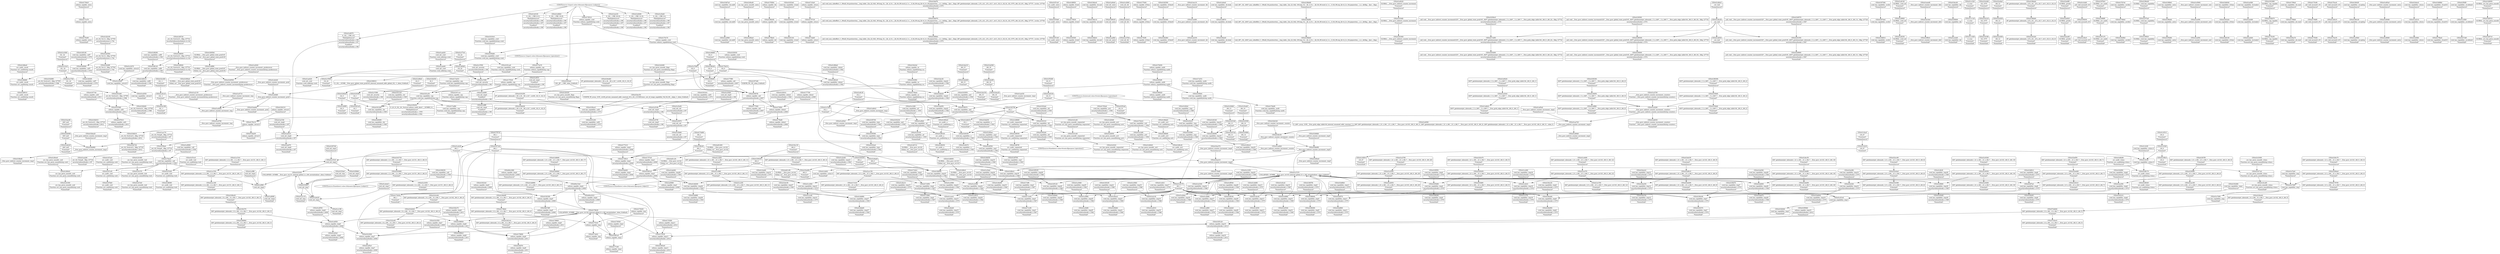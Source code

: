 digraph {
	CE0x4171e70 [shape=record,shape=Mrecord,label="{CE0x4171e70|selinux_capable:_entry}"]
	CE0x41a45e0 [shape=record,shape=Mrecord,label="{CE0x41a45e0|__llvm_gcov_indirect_counter_increment:_tmp1|*SummSink*}"]
	CE0x41e2050 [shape=record,shape=Mrecord,label="{CE0x41e2050|cred_has_capability:_retval.0|*SummSink*}"]
	CE0x572dac0 [shape=record,shape=Mrecord,label="{CE0x572dac0|i64*_getelementptr_inbounds_(_6_x_i64_,_6_x_i64_*___llvm_gcov_ctr142,_i64_0,_i64_5)|*Constant*|*SummSink*}"]
	CE0x417ce40 [shape=record,shape=Mrecord,label="{CE0x417ce40|cred_has_capability:_tmp3|security/selinux/hooks.c,1567}"]
	CE0x41d48c0 [shape=record,shape=Mrecord,label="{CE0x41d48c0|GLOBAL:___llvm_gcov_ctr143|Global_var:__llvm_gcov_ctr143|*SummSink*}"]
	CE0x41a2960 [shape=record,shape=Mrecord,label="{CE0x41a2960|cred_has_capability:_do.end6|*SummSink*}"]
	CE0x41d0ba0 [shape=record,shape=Mrecord,label="{CE0x41d0ba0|avc_has_perm_noaudit:_entry|*SummSink*}"]
	CE0x41a13f0 [shape=record,shape=Mrecord,label="{CE0x41a13f0|cred_sid:_tmp1|*SummSink*}"]
	CE0x4170f00 [shape=record,shape=Mrecord,label="{CE0x4170f00|selinux_capable:_tobool|security/selinux/hooks.c,2008}"]
	CE0x41bb1f0 [shape=record,shape=Mrecord,label="{CE0x41bb1f0|__llvm_gcov_indirect_counter_increment:_counter}"]
	CE0x41e7480 [shape=record,shape=Mrecord,label="{CE0x41e7480|cred_has_capability:_tmp|*SummSink*}"]
	CE0x41bb090 [shape=record,shape=Mrecord,label="{CE0x41bb090|i64*_null|*Constant*}"]
	CE0x41d3660 [shape=record,shape=Mrecord,label="{CE0x41d3660|i64_13|*Constant*|*SummSource*}"]
	CE0x41d9650 [shape=record,shape=Mrecord,label="{CE0x41d9650|_ret_i32_%retval.0,_!dbg_!27732|security/selinux/include/avc.h,142}"]
	CE0x41d02f0 [shape=record,shape=Mrecord,label="{CE0x41d02f0|cred_has_capability:_call7|security/selinux/hooks.c,1579|*SummSink*}"]
	CE0x4176500 [shape=record,shape=Mrecord,label="{CE0x4176500|selinux_capable:_tmp1|*SummSource*}"]
	CE0x41d8c20 [shape=record,shape=Mrecord,label="{CE0x41d8c20|avc_audit:_avd|Function::avc_audit&Arg::avd::|*SummSink*}"]
	CE0x41cba90 [shape=record,shape=Mrecord,label="{CE0x41cba90|cred_has_capability:_tmp14|security/selinux/hooks.c,1575|*SummSource*}"]
	CE0x41d6120 [shape=record,shape=Mrecord,label="{CE0x41d6120|cred_has_capability:_call8|security/selinux/hooks.c,1581}"]
	CE0x419fed0 [shape=record,shape=Mrecord,label="{CE0x419fed0|__llvm_gcov_indirect_counter_increment:_tmp3|*SummSink*}"]
	CE0x4176be0 [shape=record,shape=Mrecord,label="{CE0x4176be0|selinux_capable:_bb|*SummSink*}"]
	CE0x41833e0 [shape=record,shape=Mrecord,label="{CE0x41833e0|cred_has_capability:_if.end|*SummSource*}"]
	CE0x41d9c20 [shape=record,shape=Mrecord,label="{CE0x41d9c20|cred_has_capability:_tobool|security/selinux/hooks.c,1582}"]
	CE0x4196910 [shape=record,shape=Mrecord,label="{CE0x4196910|0:_i32,_:_GCMR___llvm_gcov_global_state_pred145_internal_unnamed_addr_global_i32_-1:_elem_0:default:}"]
	CE0x41a2260 [shape=record,shape=Mrecord,label="{CE0x41a2260|__llvm_gcov_indirect_counter_increment:_counters|Function::__llvm_gcov_indirect_counter_increment&Arg::counters::}"]
	CE0x418fe40 [shape=record,shape=Mrecord,label="{CE0x418fe40|i64_2|*Constant*}"]
	CE0x4195700 [shape=record,shape=Mrecord,label="{CE0x4195700|cred_has_capability:_type|security/selinux/hooks.c,1562|*SummSource*}"]
	CE0x417a5a0 [shape=record,shape=Mrecord,label="{CE0x417a5a0|selinux_capable:_return|*SummSource*}"]
	CE0x41a66d0 [shape=record,shape=Mrecord,label="{CE0x41a66d0|__llvm_gcov_indirect_counter_increment:_tmp2|*SummSink*}"]
	CE0x4177c60 [shape=record,shape=Mrecord,label="{CE0x4177c60|selinux_capable:_tmp1|*SummSink*}"]
	CE0x41e30b0 [shape=record,shape=Mrecord,label="{CE0x41e30b0|cred_has_capability:_tmp33|security/selinux/hooks.c,1586|*SummSource*}"]
	CE0x418e970 [shape=record,shape=Mrecord,label="{CE0x418e970|_call_void_asm_sideeffect_1:_09ud2_0A.pushsection___bug_table,_22a_22_0A2:_09.long_1b_-_2b,_$_0:c_-_2b_0A_09.word_$_1:c_,_0_0A_09.org_2b+$_2:c_0A.popsection_,_i,i,i,_dirflag_,_fpsr_,_flags_(i8*_getelementptr_inbounds_(_25_x_i8_,_25_x_i8_*_.str3,_i32_0,_i32_0),_i32_1575,_i64_12)_#3,_!dbg_!27737,_!srcloc_!27740|security/selinux/hooks.c,1575}"]
	"CONST[source:2(external),value:0(static)][purpose:{operation}]"
	CE0x4187ce0 [shape=record,shape=Mrecord,label="{CE0x4187ce0|avc_audit:_entry|*SummSource*}"]
	CE0x4164500 [shape=record,shape=Mrecord,label="{CE0x4164500|selinux_capable:_if.end|*SummSink*}"]
	CE0x41e1450 [shape=record,shape=Mrecord,label="{CE0x41e1450|cred_has_capability:_tmp32|security/selinux/hooks.c,1586|*SummSource*}"]
	CE0x419ddc0 [shape=record,shape=Mrecord,label="{CE0x419ddc0|cred_has_capability:_do.end|*SummSink*}"]
	CE0x419ad40 [shape=record,shape=Mrecord,label="{CE0x419ad40|selinux_capable:_tmp2|security/selinux/hooks.c,2008|*SummSink*}"]
	CE0x4199430 [shape=record,shape=Mrecord,label="{CE0x4199430|cred_sid:_entry}"]
	CE0x41dd9f0 [shape=record,shape=Mrecord,label="{CE0x41dd9f0|cred_has_capability:_tmp26|security/selinux/hooks.c,1583|*SummSink*}"]
	CE0x41e34c0 [shape=record,shape=Mrecord,label="{CE0x41e34c0|cred_sid:_bb}"]
	CE0x4184e40 [shape=record,shape=Mrecord,label="{CE0x4184e40|i64*_getelementptr_inbounds_(_6_x_i64_,_6_x_i64_*___llvm_gcov_ctr142,_i64_0,_i64_5)|*Constant*|*SummSource*}"]
	CE0x41d41b0 [shape=record,shape=Mrecord,label="{CE0x41d41b0|cred_has_capability:_tmp18|security/selinux/hooks.c,1580|*SummSource*}"]
	CE0x41774d0 [shape=record,shape=Mrecord,label="{CE0x41774d0|selinux_capable:_if.then}"]
	CE0x4197320 [shape=record,shape=Mrecord,label="{CE0x4197320|i64_1|*Constant*}"]
	CE0x41ddd80 [shape=record,shape=Mrecord,label="{CE0x41ddd80|cred_has_capability:_tmp27|security/selinux/hooks.c,1583}"]
	CE0x4182490 [shape=record,shape=Mrecord,label="{CE0x4182490|cred_has_capability:_if.then9}"]
	CE0x41ce780 [shape=record,shape=Mrecord,label="{CE0x41ce780|i64*_getelementptr_inbounds_(_21_x_i64_,_21_x_i64_*___llvm_gcov_ctr143,_i64_0,_i64_12)|*Constant*|*SummSink*}"]
	CE0x41d3910 [shape=record,shape=Mrecord,label="{CE0x41d3910|cred_has_capability:_tobool|security/selinux/hooks.c,1582|*SummSink*}"]
	CE0x41cf510 [shape=record,shape=Mrecord,label="{CE0x41cf510|i16_4|*Constant*|*SummSource*}"]
	CE0x41f5670 [shape=record,shape=Mrecord,label="{CE0x41f5670|cred_has_capability:_and|security/selinux/hooks.c,1559}"]
	CE0x41eec10 [shape=record,shape=Mrecord,label="{CE0x41eec10|__llvm_gcov_indirect_counter_increment:_bb|*SummSource*}"]
	CE0x41805b0 [shape=record,shape=Mrecord,label="{CE0x41805b0|GLOBAL:___llvm_gcov_global_state_pred145|Global_var:__llvm_gcov_global_state_pred145|*SummSource*}"]
	CE0x41767c0 [shape=record,shape=Mrecord,label="{CE0x41767c0|i64_1|*Constant*|*SummSource*}"]
	CE0x41a0ee0 [shape=record,shape=Mrecord,label="{CE0x41a0ee0|cred_has_capability:_do.body|*SummSource*}"]
	CE0x419b8e0 [shape=record,shape=Mrecord,label="{CE0x419b8e0|void_(i8*,_i32,_i64)*_asm_sideeffect_1:_09ud2_0A.pushsection___bug_table,_22a_22_0A2:_09.long_1b_-_2b,_$_0:c_-_2b_0A_09.word_$_1:c_,_0_0A_09.org_2b+$_2:c_0A.popsection_,_i,i,i,_dirflag_,_fpsr_,_flags_|*SummSink*}"]
	CE0x4176450 [shape=record,shape=Mrecord,label="{CE0x4176450|selinux_capable:_audit|Function::selinux_capable&Arg::audit::|*SummSource*}"]
	CE0x41bac80 [shape=record,shape=Mrecord,label="{CE0x41bac80|i64*_null|*Constant*|*SummSource*}"]
	CE0x41bba20 [shape=record,shape=Mrecord,label="{CE0x41bba20|__llvm_gcov_indirect_counter_increment:_tmp3|*SummSource*}"]
	CE0x41e8420 [shape=record,shape=Mrecord,label="{CE0x41e8420|i64**_getelementptr_inbounds_(_3_x_i64*_,_3_x_i64*_*___llvm_gcda_edge_table144,_i64_0,_i64_1)|*Constant*|*SummSource*}"]
	CE0x41a1a80 [shape=record,shape=Mrecord,label="{CE0x41a1a80|cred_has_capability:_avd|security/selinux/hooks.c, 1556|*SummSink*}"]
	CE0x41bcf90 [shape=record,shape=Mrecord,label="{CE0x41bcf90|cred_has_capability:_tmp10|security/selinux/hooks.c,1575|*SummSource*}"]
	CE0x41e0540 [shape=record,shape=Mrecord,label="{CE0x41e0540|cred_has_capability:_tmp31|security/selinux/hooks.c,1585|*SummSink*}"]
	CE0x41f16d0 [shape=record,shape=Mrecord,label="{CE0x41f16d0|GLOBAL:___llvm_gcov_indirect_counter_increment|*Constant*}"]
	CE0x41a1c10 [shape=record,shape=Mrecord,label="{CE0x41a1c10|cred_sid:_tmp|*SummSink*}"]
	CE0x41f4490 [shape=record,shape=Mrecord,label="{CE0x41f4490|i64*_getelementptr_inbounds_(_21_x_i64_,_21_x_i64_*___llvm_gcov_ctr143,_i64_0,_i64_6)|*Constant*}"]
	CE0x41bcba0 [shape=record,shape=Mrecord,label="{CE0x41bcba0|i64*_getelementptr_inbounds_(_21_x_i64_,_21_x_i64_*___llvm_gcov_ctr143,_i64_0,_i64_8)|*Constant*}"]
	CE0x4181aa0 [shape=record,shape=Mrecord,label="{CE0x4181aa0|cred_has_capability:_cred|Function::cred_has_capability&Arg::cred::|*SummSink*}"]
	CE0x41cfe00 [shape=record,shape=Mrecord,label="{CE0x41cfe00|cred_has_capability:_sclass.0|*SummSink*}"]
	CE0x4178510 [shape=record,shape=Mrecord,label="{CE0x4178510|selinux_capable:_cred|Function::selinux_capable&Arg::cred::|*SummSource*}"]
	CE0x41f47f0 [shape=record,shape=Mrecord,label="{CE0x41f47f0|i64*_getelementptr_inbounds_(_21_x_i64_,_21_x_i64_*___llvm_gcov_ctr143,_i64_0,_i64_6)|*Constant*|*SummSource*}"]
	CE0x41cccd0 [shape=record,shape=Mrecord,label="{CE0x41cccd0|cred_has_capability:_tmp14|security/selinux/hooks.c,1575|*SummSink*}"]
	CE0x41bdc50 [shape=record,shape=Mrecord,label="{CE0x41bdc50|i64*_getelementptr_inbounds_(_21_x_i64_,_21_x_i64_*___llvm_gcov_ctr143,_i64_0,_i64_9)|*Constant*|*SummSource*}"]
	CE0x416f650 [shape=record,shape=Mrecord,label="{CE0x416f650|selinux_capable:_if.end|*SummSource*}"]
	CE0x4195fe0 [shape=record,shape=Mrecord,label="{CE0x4195fe0|cred_has_capability:_audit|Function::cred_has_capability&Arg::audit::}"]
	CE0x41a7d10 [shape=record,shape=Mrecord,label="{CE0x41a7d10|cred_sid:_tmp3}"]
	CE0x41a2ed0 [shape=record,shape=Mrecord,label="{CE0x41a2ed0|cred_has_capability:_tmp23|security/selinux/hooks.c,1582|*SummSource*}"]
	CE0x41e2340 [shape=record,shape=Mrecord,label="{CE0x41e2340|cred_has_capability:_tmp32|security/selinux/hooks.c,1586}"]
	CE0x4181bd0 [shape=record,shape=Mrecord,label="{CE0x4181bd0|_ret_i32_%retval.0,_!dbg_!27765|security/selinux/hooks.c,1586}"]
	CE0x41e0050 [shape=record,shape=Mrecord,label="{CE0x41e0050|i64*_getelementptr_inbounds_(_21_x_i64_,_21_x_i64_*___llvm_gcov_ctr143,_i64_0,_i64_19)|*Constant*}"]
	CE0x417cd00 [shape=record,shape=Mrecord,label="{CE0x417cd00|_call_void___llvm_gcov_indirect_counter_increment(i32*___llvm_gcov_global_state_pred145,_i64**_getelementptr_inbounds_(_3_x_i64*_,_3_x_i64*_*___llvm_gcda_edge_table144,_i64_0,_i64_2)),_!dbg_!27732|security/selinux/hooks.c,1570}"]
	CE0x419d810 [shape=record,shape=Mrecord,label="{CE0x419d810|cred_has_capability:_sw.bb|*SummSink*}"]
	CE0x41a6140 [shape=record,shape=Mrecord,label="{CE0x41a6140|GLOBAL:_cred_sid|*Constant*|*SummSource*}"]
	CE0x4186500 [shape=record,shape=Mrecord,label="{CE0x4186500|_call_void___llvm_gcov_indirect_counter_increment(i32*___llvm_gcov_global_state_pred145,_i64**_getelementptr_inbounds_(_3_x_i64*_,_3_x_i64*_*___llvm_gcda_edge_table144,_i64_0,_i64_0)),_!dbg_!27734|security/selinux/hooks.c,1574}"]
	CE0x41d2620 [shape=record,shape=Mrecord,label="{CE0x41d2620|avc_has_perm_noaudit:_avd|Function::avc_has_perm_noaudit&Arg::avd::|*SummSink*}"]
	CE0x41bc5e0 [shape=record,shape=Mrecord,label="{CE0x41bc5e0|__llvm_gcov_indirect_counter_increment:_bb4}"]
	CE0x4195800 [shape=record,shape=Mrecord,label="{CE0x4195800|cred_has_capability:_bb}"]
	CE0x41a2700 [shape=record,shape=Mrecord,label="{CE0x41a2700|__llvm_gcov_indirect_counter_increment:_counters|Function::__llvm_gcov_indirect_counter_increment&Arg::counters::|*SummSource*}"]
	CE0x418fdd0 [shape=record,shape=Mrecord,label="{CE0x418fdd0|i32_0|*Constant*|*SummSink*}"]
	CE0x41cc1e0 [shape=record,shape=Mrecord,label="{CE0x41cc1e0|i1_true|*Constant*}"]
	CE0x41d15e0 [shape=record,shape=Mrecord,label="{CE0x41d15e0|avc_has_perm_noaudit:_tsid|Function::avc_has_perm_noaudit&Arg::tsid::|*SummSink*}"]
	CE0x41d2420 [shape=record,shape=Mrecord,label="{CE0x41d2420|avc_has_perm_noaudit:_flags|Function::avc_has_perm_noaudit&Arg::flags::|*SummSink*}"]
	CE0x419a480 [shape=record,shape=Mrecord,label="{CE0x419a480|i64_0|*Constant*|*SummSink*}"]
	CE0x41ab930 [shape=record,shape=Mrecord,label="{CE0x41ab930|__llvm_gcov_indirect_counter_increment:_counters|Function::__llvm_gcov_indirect_counter_increment&Arg::counters::|*SummSink*}"]
	CE0x41dd8d0 [shape=record,shape=Mrecord,label="{CE0x41dd8d0|i64*_getelementptr_inbounds_(_21_x_i64_,_21_x_i64_*___llvm_gcov_ctr143,_i64_0,_i64_17)|*Constant*|*SummSource*}"]
	CE0x41e0460 [shape=record,shape=Mrecord,label="{CE0x41e0460|i64*_getelementptr_inbounds_(_21_x_i64_,_21_x_i64_*___llvm_gcov_ctr143,_i64_0,_i64_19)|*Constant*|*SummSink*}"]
	CE0x4182050 [shape=record,shape=Mrecord,label="{CE0x4182050|i8_3|*Constant*|*SummSource*}"]
	CE0x419c460 [shape=record,shape=Mrecord,label="{CE0x419c460|i32_1575|*Constant*|*SummSource*}"]
	CE0x41ab8c0 [shape=record,shape=Mrecord,label="{CE0x41ab8c0|i64**_getelementptr_inbounds_(_3_x_i64*_,_3_x_i64*_*___llvm_gcda_edge_table144,_i64_0,_i64_1)|*Constant*|*SummSink*}"]
	CE0x41d0dc0 [shape=record,shape=Mrecord,label="{CE0x41d0dc0|avc_has_perm_noaudit:_ssid|Function::avc_has_perm_noaudit&Arg::ssid::}"]
	CE0x417ad80 [shape=record,shape=Mrecord,label="{CE0x417ad80|cred_has_capability:_cap|Function::cred_has_capability&Arg::cap::|*SummSink*}"]
	CE0x419da40 [shape=record,shape=Mrecord,label="{CE0x419da40|cred_has_capability:_do.body|*SummSink*}"]
	CE0x41bcf20 [shape=record,shape=Mrecord,label="{CE0x41bcf20|cred_has_capability:_tmp10|security/selinux/hooks.c,1575}"]
	CE0x419dce0 [shape=record,shape=Mrecord,label="{CE0x419dce0|cred_has_capability:_do.end|*SummSource*}"]
	CE0x4190430 [shape=record,shape=Mrecord,label="{CE0x4190430|i64_0|*Constant*}"]
	CE0x41858b0 [shape=record,shape=Mrecord,label="{CE0x41858b0|cred_sid:_tmp3|*SummSink*}"]
	CE0x41bc8a0 [shape=record,shape=Mrecord,label="{CE0x41bc8a0|i64_12|*Constant*|*SummSource*}"]
	CE0x41d5120 [shape=record,shape=Mrecord,label="{CE0x41d5120|cred_has_capability:_tmp20|security/selinux/hooks.c,1580}"]
	CE0x41bcc60 [shape=record,shape=Mrecord,label="{CE0x41bcc60|i64*_getelementptr_inbounds_(_21_x_i64_,_21_x_i64_*___llvm_gcov_ctr143,_i64_0,_i64_8)|*Constant*|*SummSource*}"]
	CE0x41d2fa0 [shape=record,shape=Mrecord,label="{CE0x41d2fa0|cred_has_capability:_cmp|security/selinux/hooks.c,1580|*SummSource*}"]
	CE0x4170e90 [shape=record,shape=Mrecord,label="{CE0x4170e90|selinux_capable:_entry|*SummSink*}"]
	CE0x41ce860 [shape=record,shape=Mrecord,label="{CE0x41ce860|cred_has_capability:_tmp17|security/selinux/hooks.c,1576|*SummSink*}"]
	CE0x4187e40 [shape=record,shape=Mrecord,label="{CE0x4187e40|avc_audit:_entry|*SummSink*}"]
	CE0x41ce7f0 [shape=record,shape=Mrecord,label="{CE0x41ce7f0|cred_has_capability:_tmp16|security/selinux/hooks.c,1576|*SummSink*}"]
	CE0x41d8ee0 [shape=record,shape=Mrecord,label="{CE0x41d8ee0|avc_audit:_result|Function::avc_audit&Arg::result::|*SummSource*}"]
	CE0x41aa170 [shape=record,shape=Mrecord,label="{CE0x41aa170|_ret_i32_%tmp6,_!dbg_!27716|security/selinux/hooks.c,197|*SummSource*}"]
	CE0x419bda0 [shape=record,shape=Mrecord,label="{CE0x419bda0|i8*_getelementptr_inbounds_(_25_x_i8_,_25_x_i8_*_.str3,_i32_0,_i32_0)|*Constant*|*SummSource*}"]
	CE0x4183930 [shape=record,shape=Mrecord,label="{CE0x4183930|selinux_capable:_cred|Function::selinux_capable&Arg::cred::|*SummSink*}"]
	CE0x41a64e0 [shape=record,shape=Mrecord,label="{CE0x41a64e0|cred_sid:_entry|*SummSource*}"]
	CE0x419d3a0 [shape=record,shape=Mrecord,label="{CE0x419d3a0|selinux_capable:_tmp11|security/selinux/hooks.c,2012|*SummSink*}"]
	CE0x41a0dd0 [shape=record,shape=Mrecord,label="{CE0x41a0dd0|__llvm_gcov_indirect_counter_increment:_pred}"]
	CE0x41ce6d0 [shape=record,shape=Mrecord,label="{CE0x41ce6d0|i64*_getelementptr_inbounds_(_21_x_i64_,_21_x_i64_*___llvm_gcov_ctr143,_i64_0,_i64_12)|*Constant*|*SummSource*}"]
	CE0x4188390 [shape=record,shape=Mrecord,label="{CE0x4188390|i64**_getelementptr_inbounds_(_3_x_i64*_,_3_x_i64*_*___llvm_gcda_edge_table144,_i64_0,_i64_2)|*Constant*|*SummSource*}"]
	CE0x41ab560 [shape=record,shape=Mrecord,label="{CE0x41ab560|0:_i64*,_array:_GCR___llvm_gcda_edge_table144_internal_unnamed_addr_constant_3_x_i64*_i64*_getelementptr_inbounds_(_21_x_i64_,_21_x_i64_*___llvm_gcov_ctr143,_i64_0,_i64_1),_i64*_getelementptr_inbounds_(_21_x_i64_,_21_x_i64_*___llvm_gcov_ctr143,_i64_0,_i64_2),_i64*_getelementptr_inbounds_(_21_x_i64_,_21_x_i64_*___llvm_gcov_ctr143,_i64_0,_i64_3)_:_elem_0::}"]
	CE0x41be9f0 [shape=record,shape=Mrecord,label="{CE0x41be9f0|GLOBAL:_printk|*Constant*|*SummSource*}"]
	CE0x4196d20 [shape=record,shape=Mrecord,label="{CE0x4196d20|selinux_capable:_audit|Function::selinux_capable&Arg::audit::|*SummSink*}"]
	CE0x41d8170 [shape=record,shape=Mrecord,label="{CE0x41d8170|avc_audit:_tclass|Function::avc_audit&Arg::tclass::}"]
	CE0x4163f00 [shape=record,shape=Mrecord,label="{CE0x4163f00|selinux_capable:_ns|Function::selinux_capable&Arg::ns::}"]
	CE0x41851f0 [shape=record,shape=Mrecord,label="{CE0x41851f0|selinux_capable:_tmp10|security/selinux/hooks.c,2012|*SummSink*}"]
	CE0x41e57f0 [shape=record,shape=Mrecord,label="{CE0x41e57f0|cred_sid:_tmp5|security/selinux/hooks.c,196|*SummSink*}"]
	CE0x4185b50 [shape=record,shape=Mrecord,label="{CE0x4185b50|_call_void_mcount()_#3}"]
	CE0x4175730 [shape=record,shape=Mrecord,label="{CE0x4175730|selinux_capable:_return}"]
	CE0x41eeed0 [shape=record,shape=Mrecord,label="{CE0x41eeed0|__llvm_gcov_indirect_counter_increment:_bb4|*SummSource*}"]
	CE0x4185f50 [shape=record,shape=Mrecord,label="{CE0x4185f50|cred_has_capability:_tmp4|security/selinux/hooks.c,1570|*SummSource*}"]
	CE0x4187a70 [shape=record,shape=Mrecord,label="{CE0x4187a70|GLOBAL:_avc_audit|*Constant*|*SummSink*}"]
	CE0x41cfcf0 [shape=record,shape=Mrecord,label="{CE0x41cfcf0|cred_has_capability:_sclass.0|*SummSource*}"]
	CE0x41e98e0 [shape=record,shape=Mrecord,label="{CE0x41e98e0|i32_5|*Constant*|*SummSource*}"]
	CE0x41a9960 [shape=record,shape=Mrecord,label="{CE0x41a9960|cred_has_capability:_call|security/selinux/hooks.c,1558|*SummSource*}"]
	CE0x41b9490 [shape=record,shape=Mrecord,label="{CE0x41b9490|cred_has_capability:_shr|security/selinux/hooks.c,1565|*SummSink*}"]
	CE0x41e9550 [shape=record,shape=Mrecord,label="{CE0x41e9550|cred_has_capability:_cap1|security/selinux/hooks.c,1563}"]
	CE0x41d1900 [shape=record,shape=Mrecord,label="{CE0x41d1900|avc_has_perm_noaudit:_tclass|Function::avc_has_perm_noaudit&Arg::tclass::|*SummSource*}"]
	CE0x41cbd80 [shape=record,shape=Mrecord,label="{CE0x41cbd80|cred_has_capability:_tmp13|security/selinux/hooks.c,1575|*SummSource*}"]
	CE0x41a3b80 [shape=record,shape=Mrecord,label="{CE0x41a3b80|cred_has_capability:_tmp25|security/selinux/hooks.c,1582|*SummSink*}"]
	CE0x60e15a0 [shape=record,shape=Mrecord,label="{CE0x60e15a0|selinux_capable:_tmp4|security/selinux/hooks.c,2008}"]
	CE0x4184ba0 [shape=record,shape=Mrecord,label="{CE0x4184ba0|i64*_getelementptr_inbounds_(_21_x_i64_,_21_x_i64_*___llvm_gcov_ctr143,_i64_0,_i64_0)|*Constant*}"]
	CE0x41a34a0 [shape=record,shape=Mrecord,label="{CE0x41a34a0|cred_has_capability:_tmp24|security/selinux/hooks.c,1582|*SummSource*}"]
	CE0x41e7850 [shape=record,shape=Mrecord,label="{CE0x41e7850|i32_22|*Constant*|*SummSink*}"]
	CE0x41a44d0 [shape=record,shape=Mrecord,label="{CE0x41a44d0|__llvm_gcov_indirect_counter_increment:_tmp}"]
	CE0x4170830 [shape=record,shape=Mrecord,label="{CE0x4170830|selinux_capable:_if.end}"]
	CE0x41878c0 [shape=record,shape=Mrecord,label="{CE0x41878c0|GLOBAL:_avc_audit|*Constant*|*SummSource*}"]
	CE0x41df540 [shape=record,shape=Mrecord,label="{CE0x41df540|cred_has_capability:_tmp29|security/selinux/hooks.c,1584|*SummSource*}"]
	CE0x4a81c20 [shape=record,shape=Mrecord,label="{CE0x4a81c20|GLOBAL:___llvm_gcov_ctr142|Global_var:__llvm_gcov_ctr142}"]
	CE0x41e8f80 [shape=record,shape=Mrecord,label="{CE0x41e8f80|GLOBAL:___llvm_gcov_global_state_pred145|Global_var:__llvm_gcov_global_state_pred145}"]
	CE0x41f53a0 [shape=record,shape=Mrecord,label="{CE0x41f53a0|i32_31|*Constant*|*SummSink*}"]
	CE0x41d32c0 [shape=record,shape=Mrecord,label="{CE0x41d32c0|cred_has_capability:_cmp|security/selinux/hooks.c,1580}"]
	CE0x41e14c0 [shape=record,shape=Mrecord,label="{CE0x41e14c0|i32_-22|*Constant*}"]
	CE0x4175a70 [shape=record,shape=Mrecord,label="{CE0x4175a70|selinux_capable:_cap|Function::selinux_capable&Arg::cap::|*SummSource*}"]
	CE0x417b6e0 [shape=record,shape=Mrecord,label="{CE0x417b6e0|cred_has_capability:_sw.bb2}"]
	CE0x4199f20 [shape=record,shape=Mrecord,label="{CE0x4199f20|GLOBAL:_cred_has_capability|*Constant*|*SummSink*}"]
	CE0x417c850 [shape=record,shape=Mrecord,label="{CE0x417c850|cred_has_capability:_tmp2|security/selinux/hooks.c,1567}"]
	CE0x4182740 [shape=record,shape=Mrecord,label="{CE0x4182740|_ret_i32_%retval.0,_!dbg_!27725|security/selinux/hooks.c,2012|*SummSink*}"]
	CE0x41da0d0 [shape=record,shape=Mrecord,label="{CE0x41da0d0|i64_15|*Constant*}"]
	CE0x41a0c50 [shape=record,shape=Mrecord,label="{CE0x41a0c50|__llvm_gcov_indirect_counter_increment:_bb|*SummSink*}"]
	CE0x41d7a30 [shape=record,shape=Mrecord,label="{CE0x41d7a30|avc_audit:_ssid|Function::avc_audit&Arg::ssid::}"]
	CE0x4177790 [shape=record,shape=Mrecord,label="{CE0x4177790|selinux_capable:_tobool|security/selinux/hooks.c,2008|*SummSource*}"]
	CE0x4195d60 [shape=record,shape=Mrecord,label="{CE0x4195d60|cred_has_capability:_entry|*SummSink*}"]
	CE0x417cc90 [shape=record,shape=Mrecord,label="{CE0x417cc90|cred_has_capability:_tmp3|security/selinux/hooks.c,1567|*SummSink*}"]
	CE0x41bd860 [shape=record,shape=Mrecord,label="{CE0x41bd860|cred_has_capability:_tmp11|security/selinux/hooks.c,1575|*SummSink*}"]
	CE0x4183140 [shape=record,shape=Mrecord,label="{CE0x4183140|cred_has_capability:_if.end|*SummSink*}"]
	CE0x41eef40 [shape=record,shape=Mrecord,label="{CE0x41eef40|__llvm_gcov_indirect_counter_increment:_exit|*SummSink*}"]
	CE0x4181050 [shape=record,shape=Mrecord,label="{CE0x4181050|_call_void___llvm_gcov_indirect_counter_increment(i32*___llvm_gcov_global_state_pred145,_i64**_getelementptr_inbounds_(_3_x_i64*_,_3_x_i64*_*___llvm_gcda_edge_table144,_i64_0,_i64_1)),_!dbg_!27728|security/selinux/hooks.c,1567}"]
	CE0x4185d60 [shape=record,shape=Mrecord,label="{CE0x4185d60|cred_has_capability:_tmp4|security/selinux/hooks.c,1570}"]
	CE0x4197740 [shape=record,shape=Mrecord,label="{CE0x4197740|selinux_capable:_call1|security/selinux/hooks.c,2011|*SummSource*}"]
	CE0x41e6a10 [shape=record,shape=Mrecord,label="{CE0x41e6a10|cred_has_capability:_tmp15|security/selinux/hooks.c,1575|*SummSource*}"]
	CE0x41b6040 [shape=record,shape=Mrecord,label="{CE0x41b6040|cred_has_capability:_if.then|*SummSource*}"]
	CE0x4196cb0 [shape=record,shape=Mrecord,label="{CE0x4196cb0|i32_0|*Constant*}"]
	CE0x4197110 [shape=record,shape=Mrecord,label="{CE0x4197110|selinux_capable:_cap|Function::selinux_capable&Arg::cap::|*SummSink*}"]
	CE0x41de600 [shape=record,shape=Mrecord,label="{CE0x41de600|cred_has_capability:_tmp28|security/selinux/hooks.c,1584}"]
	CE0x41e6100 [shape=record,shape=Mrecord,label="{CE0x41e6100|4:_i32,_:_CRE_8,12_|*MultipleSource*|security/selinux/hooks.c,196|security/selinux/hooks.c,197|*LoadInst*|security/selinux/hooks.c,196}"]
	CE0x41a25e0 [shape=record,shape=Mrecord,label="{CE0x41a25e0|i64**_getelementptr_inbounds_(_3_x_i64*_,_3_x_i64*_*___llvm_gcda_edge_table144,_i64_0,_i64_1)|*Constant*}"]
	CE0x419c2c0 [shape=record,shape=Mrecord,label="{CE0x419c2c0|i32_1575|*Constant*}"]
	CE0x4183220 [shape=record,shape=Mrecord,label="{CE0x4183220|cred_has_capability:_if.then}"]
	CE0x41d31b0 [shape=record,shape=Mrecord,label="{CE0x41d31b0|i64_13|*Constant*}"]
	CE0x41e95e0 [shape=record,shape=Mrecord,label="{CE0x41e95e0|cred_has_capability:_cap1|security/selinux/hooks.c,1563|*SummSource*}"]
	CE0x41de590 [shape=record,shape=Mrecord,label="{CE0x41de590|cred_has_capability:_tmp28|security/selinux/hooks.c,1584|*SummSource*}"]
	CE0x41af5c0 [shape=record,shape=Mrecord,label="{CE0x41af5c0|selinux_capable:_tmp7|security/selinux/hooks.c,2009|*SummSink*}"]
	CE0x41ea490 [shape=record,shape=Mrecord,label="{CE0x41ea490|cred_has_capability:_do.body4}"]
	CE0x41d8680 [shape=record,shape=Mrecord,label="{CE0x41d8680|avc_audit:_requested|Function::avc_audit&Arg::requested::|*SummSource*}"]
	CE0x41d4e90 [shape=record,shape=Mrecord,label="{CE0x41d4e90|cred_has_capability:_tmp19|security/selinux/hooks.c,1580|*SummSink*}"]
	CE0x41e72e0 [shape=record,shape=Mrecord,label="{CE0x41e72e0|cred_has_capability:_tmp|*SummSource*}"]
	CE0x41aa430 [shape=record,shape=Mrecord,label="{CE0x41aa430|__llvm_gcov_indirect_counter_increment:_tmp1|*SummSource*}"]
	CE0x41a3610 [shape=record,shape=Mrecord,label="{CE0x41a3610|cred_has_capability:_tmp24|security/selinux/hooks.c,1582|*SummSink*}"]
	CE0x41af450 [shape=record,shape=Mrecord,label="{CE0x41af450|selinux_capable:_tmp6|security/selinux/hooks.c,2009}"]
	CE0x41d9840 [shape=record,shape=Mrecord,label="{CE0x41d9840|_ret_i32_%retval.0,_!dbg_!27732|security/selinux/include/avc.h,142|*SummSink*}"]
	CE0x41bf810 [shape=record,shape=Mrecord,label="{CE0x41bf810|cred_has_capability:_tmp8|security/selinux/hooks.c,1575|*SummSource*}"]
	CE0x41cbf30 [shape=record,shape=Mrecord,label="{CE0x41cbf30|cred_has_capability:_tmp13|security/selinux/hooks.c,1575|*SummSink*}"]
	CE0x41ccec0 [shape=record,shape=Mrecord,label="{CE0x41ccec0|cred_has_capability:_tmp15|security/selinux/hooks.c,1575}"]
	CE0x4192790 [shape=record,shape=Mrecord,label="{CE0x4192790|i32_1|*Constant*}"]
	CE0x41ded00 [shape=record,shape=Mrecord,label="{CE0x41ded00|i64*_getelementptr_inbounds_(_21_x_i64_,_21_x_i64_*___llvm_gcov_ctr143,_i64_0,_i64_18)|*Constant*|*SummSink*}"]
	CE0x41857d0 [shape=record,shape=Mrecord,label="{CE0x41857d0|cred_sid:_tmp3|*SummSource*}"]
	"CONST[source:0(mediator),value:2(dynamic)][purpose:{object}]"
	CE0x41d92e0 [shape=record,shape=Mrecord,label="{CE0x41d92e0|avc_audit:_a|Function::avc_audit&Arg::a::|*SummSource*}"]
	CE0x41d8ab0 [shape=record,shape=Mrecord,label="{CE0x41d8ab0|avc_audit:_avd|Function::avc_audit&Arg::avd::|*SummSource*}"]
	CE0x41e9d50 [shape=record,shape=Mrecord,label="{CE0x41e9d50|i64**_getelementptr_inbounds_(_3_x_i64*_,_3_x_i64*_*___llvm_gcda_edge_table144,_i64_0,_i64_0)|*Constant*}"]
	CE0x41e66b0 [shape=record,shape=Mrecord,label="{CE0x41e66b0|4:_i32,_:_CRE_16,20_|*MultipleSource*|security/selinux/hooks.c,196|security/selinux/hooks.c,197|*LoadInst*|security/selinux/hooks.c,196}"]
	CE0x41d2df0 [shape=record,shape=Mrecord,label="{CE0x41d2df0|_ret_i32_%rc.0,_!dbg_!27793|security/selinux/avc.c,744|*SummSink*}"]
	CE0x41aba30 [shape=record,shape=Mrecord,label="{CE0x41aba30|_ret_void}"]
	CE0x41d4090 [shape=record,shape=Mrecord,label="{CE0x41d4090|cred_has_capability:_tmp18|security/selinux/hooks.c,1580}"]
	CE0x41e3bc0 [shape=record,shape=Mrecord,label="{CE0x41e3bc0|_call_void_mcount()_#3|*SummSink*}"]
	CE0x4170c00 [shape=record,shape=Mrecord,label="{CE0x4170c00|GLOBAL:_cap_capable|*Constant*|*SummSink*}"]
	CE0x419ac40 [shape=record,shape=Mrecord,label="{CE0x419ac40|cred_has_capability:_bb|*SummSource*}"]
	CE0x4183b50 [shape=record,shape=Mrecord,label="{CE0x4183b50|i64*_getelementptr_inbounds_(_21_x_i64_,_21_x_i64_*___llvm_gcov_ctr143,_i64_0,_i64_5)|*Constant*}"]
	CE0x41e7d20 [shape=record,shape=Mrecord,label="{CE0x41e7d20|i32_1|*Constant*}"]
	CE0x41be2c0 [shape=record,shape=Mrecord,label="{CE0x41be2c0|cred_has_capability:_tmp12|security/selinux/hooks.c,1575|*SummSource*}"]
	CE0x4192640 [shape=record,shape=Mrecord,label="{CE0x4192640|cred_has_capability:_tmp1|*SummSink*}"]
	CE0x41e99f0 [shape=record,shape=Mrecord,label="{CE0x41e99f0|i32_5|*Constant*|*SummSink*}"]
	CE0x419d410 [shape=record,shape=Mrecord,label="{CE0x419d410|_ret_i32_%retval.0,_!dbg_!27725|security/selinux/hooks.c,2012}"]
	CE0x41e7270 [shape=record,shape=Mrecord,label="{CE0x41e7270|COLLAPSED:_GCMRE___llvm_gcov_ctr143_internal_global_21_x_i64_zeroinitializer:_elem_0:default:}"]
	CE0x41b2ad0 [shape=record,shape=Mrecord,label="{CE0x41b2ad0|i64*_getelementptr_inbounds_(_6_x_i64_,_6_x_i64_*___llvm_gcov_ctr142,_i64_0,_i64_4)|*Constant*|*SummSink*}"]
	CE0x41aa8b0 [shape=record,shape=Mrecord,label="{CE0x41aa8b0|cred_sid:_entry|*SummSink*}"]
	"CONST[source:1(input),value:2(dynamic)][purpose:{operation}]"
	CE0x4184c70 [shape=record,shape=Mrecord,label="{CE0x4184c70|i64*_getelementptr_inbounds_(_21_x_i64_,_21_x_i64_*___llvm_gcov_ctr143,_i64_0,_i64_0)|*Constant*|*SummSource*}"]
	CE0x41a3390 [shape=record,shape=Mrecord,label="{CE0x41a3390|cred_has_capability:_tmp24|security/selinux/hooks.c,1582}"]
	CE0x41dfd60 [shape=record,shape=Mrecord,label="{CE0x41dfd60|cred_has_capability:_tmp30|security/selinux/hooks.c,1585}"]
	CE0x41998c0 [shape=record,shape=Mrecord,label="{CE0x41998c0|selinux_capable:_tmp8|security/selinux/hooks.c,2011|*SummSink*}"]
	CE0x41798d0 [shape=record,shape=Mrecord,label="{CE0x41798d0|cred_has_capability:_do.cond}"]
	CE0x41b9db0 [shape=record,shape=Mrecord,label="{CE0x41b9db0|__llvm_gcov_indirect_counter_increment:_tmp5|*SummSource*}"]
	CE0x41d1a80 [shape=record,shape=Mrecord,label="{CE0x41d1a80|avc_has_perm_noaudit:_tclass|Function::avc_has_perm_noaudit&Arg::tclass::|*SummSink*}"]
	CE0x4163690 [shape=record,shape=Mrecord,label="{CE0x4163690|i64*_getelementptr_inbounds_(_2_x_i64_,_2_x_i64_*___llvm_gcov_ctr131,_i64_0,_i64_0)|*Constant*}"]
	CE0x4186260 [shape=record,shape=Mrecord,label="{CE0x4186260|cred_has_capability:_tmp4|security/selinux/hooks.c,1570|*SummSink*}"]
	CE0x41d6410 [shape=record,shape=Mrecord,label="{CE0x41d6410|cred_has_capability:_call8|security/selinux/hooks.c,1581|*SummSink*}"]
	CE0x41dac40 [shape=record,shape=Mrecord,label="{CE0x41dac40|cred_has_capability:_tmp22|security/selinux/hooks.c,1582|*SummSource*}"]
	CE0x41e9f80 [shape=record,shape=Mrecord,label="{CE0x41e9f80|i64**_getelementptr_inbounds_(_3_x_i64*_,_3_x_i64*_*___llvm_gcda_edge_table144,_i64_0,_i64_0)|*Constant*|*SummSink*}"]
	CE0x41ea180 [shape=record,shape=Mrecord,label="{CE0x41ea180|i64*_getelementptr_inbounds_(_21_x_i64_,_21_x_i64_*___llvm_gcov_ctr143,_i64_0,_i64_6)|*Constant*|*SummSink*}"]
	CE0x41cefc0 [shape=record,shape=Mrecord,label="{CE0x41cefc0|cred_has_capability:_tmp17|security/selinux/hooks.c,1576|*SummSource*}"]
	CE0x41d5c00 [shape=record,shape=Mrecord,label="{CE0x41d5c00|cred_has_capability:_tmp21|security/selinux/hooks.c,1580|*SummSource*}"]
	CE0x41d5ac0 [shape=record,shape=Mrecord,label="{CE0x41d5ac0|cred_has_capability:_tmp21|security/selinux/hooks.c,1580}"]
	CE0x418ef00 [shape=record,shape=Mrecord,label="{CE0x418ef00|void_(i8*,_i32,_i64)*_asm_sideeffect_1:_09ud2_0A.pushsection___bug_table,_22a_22_0A2:_09.long_1b_-_2b,_$_0:c_-_2b_0A_09.word_$_1:c_,_0_0A_09.org_2b+$_2:c_0A.popsection_,_i,i,i,_dirflag_,_fpsr_,_flags_}"]
	CE0x41e6ed0 [shape=record,shape=Mrecord,label="{CE0x41e6ed0|cred_has_capability:_tmp15|security/selinux/hooks.c,1575|*SummSink*}"]
	CE0x41a2130 [shape=record,shape=Mrecord,label="{CE0x41a2130|__llvm_gcov_indirect_counter_increment:_predecessor|Function::__llvm_gcov_indirect_counter_increment&Arg::predecessor::|*SummSink*}"]
	CE0x41dfcf0 [shape=record,shape=Mrecord,label="{CE0x41dfcf0|cred_has_capability:_tmp30|security/selinux/hooks.c,1585|*SummSource*}"]
	CE0x41aa720 [shape=record,shape=Mrecord,label="{CE0x41aa720|__llvm_gcov_indirect_counter_increment:_tmp2}"]
	CE0x41a1260 [shape=record,shape=Mrecord,label="{CE0x41a1260|cred_has_capability:_ad|security/selinux/hooks.c, 1555|*SummSource*}"]
	CE0x4187bd0 [shape=record,shape=Mrecord,label="{CE0x4187bd0|avc_audit:_entry}"]
	CE0x41e7950 [shape=record,shape=Mrecord,label="{CE0x41e7950|cred_sid:_security|security/selinux/hooks.c,196|*SummSource*}"]
	CE0x41f4640 [shape=record,shape=Mrecord,label="{CE0x41f4640|_call_void___llvm_gcov_indirect_counter_increment(i32*___llvm_gcov_global_state_pred145,_i64**_getelementptr_inbounds_(_3_x_i64*_,_3_x_i64*_*___llvm_gcda_edge_table144,_i64_0,_i64_0)),_!dbg_!27734|security/selinux/hooks.c,1574|*SummSink*}"]
	CE0x417d1f0 [shape=record,shape=Mrecord,label="{CE0x417d1f0|selinux_capable:_tmp11|security/selinux/hooks.c,2012}"]
	CE0x4170dc0 [shape=record,shape=Mrecord,label="{CE0x4170dc0|selinux_capable:_entry|*SummSource*}"]
	CE0x41755d0 [shape=record,shape=Mrecord,label="{CE0x41755d0|_call_void_mcount()_#3|*SummSink*}"]
	CE0x4188c80 [shape=record,shape=Mrecord,label="{CE0x4188c80|selinux_capable:_bb}"]
	CE0x41850b0 [shape=record,shape=Mrecord,label="{CE0x41850b0|selinux_capable:_tmp10|security/selinux/hooks.c,2012|*SummSource*}"]
	CE0x41cf6c0 [shape=record,shape=Mrecord,label="{CE0x41cf6c0|i16_4|*Constant*|*SummSink*}"]
	CE0x41a65a0 [shape=record,shape=Mrecord,label="{CE0x41a65a0|__llvm_gcov_indirect_counter_increment:_tmp2|*SummSource*}"]
	CE0x41ceb80 [shape=record,shape=Mrecord,label="{CE0x41ceb80|cred_has_capability:_tmp17|security/selinux/hooks.c,1576}"]
	CE0x41e5180 [shape=record,shape=Mrecord,label="{CE0x41e5180|cred_sid:_tmp5|security/selinux/hooks.c,196}"]
	CE0x41e5970 [shape=record,shape=Mrecord,label="{CE0x41e5970|cred_sid:_sid|security/selinux/hooks.c,197}"]
	"CONST[source:1(input),value:2(dynamic)][purpose:{subject}]"
	CE0x41e3600 [shape=record,shape=Mrecord,label="{CE0x41e3600|cred_sid:_bb|*SummSource*}"]
	CE0x41967f0 [shape=record,shape=Mrecord,label="{CE0x41967f0|selinux_capable:_call|security/selinux/hooks.c,2007}"]
	CE0x41e03b0 [shape=record,shape=Mrecord,label="{CE0x41e03b0|i64*_getelementptr_inbounds_(_21_x_i64_,_21_x_i64_*___llvm_gcov_ctr143,_i64_0,_i64_19)|*Constant*|*SummSource*}"]
	CE0x418ef70 [shape=record,shape=Mrecord,label="{CE0x418ef70|_call_void_asm_sideeffect_1:_09ud2_0A.pushsection___bug_table,_22a_22_0A2:_09.long_1b_-_2b,_$_0:c_-_2b_0A_09.word_$_1:c_,_0_0A_09.org_2b+$_2:c_0A.popsection_,_i,i,i,_dirflag_,_fpsr_,_flags_(i8*_getelementptr_inbounds_(_25_x_i8_,_25_x_i8_*_.str3,_i32_0,_i32_0),_i32_1575,_i64_12)_#3,_!dbg_!27737,_!srcloc_!27740|security/selinux/hooks.c,1575|*SummSource*}"]
	CE0x41da060 [shape=record,shape=Mrecord,label="{CE0x41da060|cred_has_capability:_tmp26|security/selinux/hooks.c,1583|*SummSource*}"]
	CE0x41e17b0 [shape=record,shape=Mrecord,label="{CE0x41e17b0|i32_-22|*Constant*|*SummSink*}"]
	CE0x41a1550 [shape=record,shape=Mrecord,label="{CE0x41a1550|i64*_getelementptr_inbounds_(_2_x_i64_,_2_x_i64_*___llvm_gcov_ctr131,_i64_0,_i64_1)|*Constant*}"]
	CE0x417bca0 [shape=record,shape=Mrecord,label="{CE0x417bca0|_call_void_mcount()_#3|*SummSource*}"]
	CE0x41ac150 [shape=record,shape=Mrecord,label="{CE0x41ac150|i64*_getelementptr_inbounds_(_21_x_i64_,_21_x_i64_*___llvm_gcov_ctr143,_i64_0,_i64_4)|*Constant*}"]
	CE0x4181a30 [shape=record,shape=Mrecord,label="{CE0x4181a30|cred_has_capability:_cap|Function::cred_has_capability&Arg::cap::}"]
	CE0x4180c50 [shape=record,shape=Mrecord,label="{CE0x4180c50|cred_has_capability:_sw.epilog}"]
	CE0x41806a0 [shape=record,shape=Mrecord,label="{CE0x41806a0|GLOBAL:___llvm_gcov_global_state_pred145|Global_var:__llvm_gcov_global_state_pred145|*SummSink*}"]
	CE0x41e37b0 [shape=record,shape=Mrecord,label="{CE0x41e37b0|cred_sid:_bb|*SummSink*}"]
	CE0x41aab20 [shape=record,shape=Mrecord,label="{CE0x41aab20|cred_sid:_cred|Function::cred_sid&Arg::cred::|*SummSource*}"]
	CE0x41d9450 [shape=record,shape=Mrecord,label="{CE0x41d9450|avc_audit:_a|Function::avc_audit&Arg::a::|*SummSink*}"]
	CE0x41aa6b0 [shape=record,shape=Mrecord,label="{CE0x41aa6b0|__llvm_gcov_indirect_counter_increment:_counter|*SummSink*}"]
	CE0x41e2c30 [shape=record,shape=Mrecord,label="{CE0x41e2c30|cred_has_capability:_tmp33|security/selinux/hooks.c,1586}"]
	CE0x41869b0 [shape=record,shape=Mrecord,label="{CE0x41869b0|i64*_getelementptr_inbounds_(_6_x_i64_,_6_x_i64_*___llvm_gcov_ctr142,_i64_0,_i64_3)|*Constant*|*SummSink*}"]
	CE0x419a5a0 [shape=record,shape=Mrecord,label="{CE0x419a5a0|selinux_capable:_ns|Function::selinux_capable&Arg::ns::|*SummSource*}"]
	CE0x41d3f90 [shape=record,shape=Mrecord,label="{CE0x41d3f90|i64_14|*Constant*|*SummSink*}"]
	CE0x41a0fe0 [shape=record,shape=Mrecord,label="{CE0x41a0fe0|cred_has_capability:_ad|security/selinux/hooks.c, 1555}"]
	CE0x60e1680 [shape=record,shape=Mrecord,label="{CE0x60e1680|selinux_capable:_tmp4|security/selinux/hooks.c,2008|*SummSource*}"]
	CE0x4181260 [shape=record,shape=Mrecord,label="{CE0x4181260|cred_has_capability:_shr|security/selinux/hooks.c,1565}"]
	CE0x41dd4b0 [shape=record,shape=Mrecord,label="{CE0x41dd4b0|i64*_getelementptr_inbounds_(_21_x_i64_,_21_x_i64_*___llvm_gcov_ctr143,_i64_0,_i64_17)|*Constant*}"]
	CE0x5827df0 [shape=record,shape=Mrecord,label="{CE0x5827df0|selinux_capable:_tmp5|security/selinux/hooks.c,2008|*SummSink*}"]
	CE0x41f5280 [shape=record,shape=Mrecord,label="{CE0x41f5280|i32_31|*Constant*|*SummSource*}"]
	CE0x41f4500 [shape=record,shape=Mrecord,label="{CE0x41f4500|_call_void___llvm_gcov_indirect_counter_increment(i32*___llvm_gcov_global_state_pred145,_i64**_getelementptr_inbounds_(_3_x_i64*_,_3_x_i64*_*___llvm_gcda_edge_table144,_i64_0,_i64_0)),_!dbg_!27734|security/selinux/hooks.c,1574|*SummSource*}"]
	CE0x41a9800 [shape=record,shape=Mrecord,label="{CE0x41a9800|GLOBAL:_cred_sid|*Constant*}"]
	CE0x4191200 [shape=record,shape=Mrecord,label="{CE0x4191200|cred_has_capability:_call3|security/selinux/hooks.c,1573|*SummSink*}"]
	CE0x417be30 [shape=record,shape=Mrecord,label="{CE0x417be30|_call_void_mcount()_#3|*SummSink*}"]
	CE0x41973d0 [shape=record,shape=Mrecord,label="{CE0x41973d0|VOIDTB_TE:_CE:_elem_0:default:}"]
	CE0x4197610 [shape=record,shape=Mrecord,label="{CE0x4197610|selinux_capable:_call1|security/selinux/hooks.c,2011|*SummSink*}"]
	CE0x41799a0 [shape=record,shape=Mrecord,label="{CE0x41799a0|cred_has_capability:_do.cond|*SummSource*}"]
	CE0x418fd60 [shape=record,shape=Mrecord,label="{CE0x418fd60|i32_0|*Constant*|*SummSource*}"]
	CE0x41e6070 [shape=record,shape=Mrecord,label="{CE0x41e6070|4:_i32,_:_CRE_4,8_|*MultipleSource*|security/selinux/hooks.c,196|security/selinux/hooks.c,197|*LoadInst*|security/selinux/hooks.c,196}"]
	CE0x417c8c0 [shape=record,shape=Mrecord,label="{CE0x417c8c0|cred_has_capability:_tmp2|security/selinux/hooks.c,1567|*SummSource*}"]
	CE0x41af550 [shape=record,shape=Mrecord,label="{CE0x41af550|selinux_capable:_tmp6|security/selinux/hooks.c,2009|*SummSource*}"]
	CE0x4186a20 [shape=record,shape=Mrecord,label="{CE0x4186a20|i64*_getelementptr_inbounds_(_6_x_i64_,_6_x_i64_*___llvm_gcov_ctr142,_i64_0,_i64_3)|*Constant*|*SummSource*}"]
	"CONST[source:0(mediator),value:2(dynamic)][purpose:{subject}]"
	CE0x41765b0 [shape=record,shape=Mrecord,label="{CE0x41765b0|selinux_capable:_bb|*SummSource*}"]
	CE0x41a39d0 [shape=record,shape=Mrecord,label="{CE0x41a39d0|cred_has_capability:_tmp25|security/selinux/hooks.c,1582|*SummSource*}"]
	CE0x41a4ee0 [shape=record,shape=Mrecord,label="{CE0x41a4ee0|cred_sid:_tmp1|*SummSource*}"]
	CE0x41e2910 [shape=record,shape=Mrecord,label="{CE0x41e2910|cred_has_capability:_tmp33|security/selinux/hooks.c,1586|*SummSink*}"]
	CE0x41ba210 [shape=record,shape=Mrecord,label="{CE0x41ba210|__llvm_gcov_indirect_counter_increment:_tmp6}"]
	CE0x41875d0 [shape=record,shape=Mrecord,label="{CE0x41875d0|cred_has_capability:_sw.bb|*SummSource*}"]
	"CONST[source:0(mediator),value:0(static)][purpose:{operation}]"
	CE0x4182f70 [shape=record,shape=Mrecord,label="{CE0x4182f70|selinux_capable:_tmp9|security/selinux/hooks.c,2011|*SummSink*}"]
	CE0x3a5f0f0 [shape=record,shape=Mrecord,label="{CE0x3a5f0f0|selinux_capable:_tmp3|security/selinux/hooks.c,2008|*SummSink*}"]
	CE0x417fa80 [shape=record,shape=Mrecord,label="{CE0x417fa80|__llvm_gcov_indirect_counter_increment:_tmp6|*SummSink*}"]
	CE0x4193230 [shape=record,shape=Mrecord,label="{CE0x4193230|cred_has_capability:_and|security/selinux/hooks.c,1559|*SummSink*}"]
	CE0x41cc960 [shape=record,shape=Mrecord,label="{CE0x41cc960|i64*_getelementptr_inbounds_(_21_x_i64_,_21_x_i64_*___llvm_gcov_ctr143,_i64_0,_i64_11)|*Constant*}"]
	CE0x572dd40 [shape=record,shape=Mrecord,label="{CE0x572dd40|i64*_getelementptr_inbounds_(_6_x_i64_,_6_x_i64_*___llvm_gcov_ctr142,_i64_0,_i64_5)|*Constant*}"]
	CE0x41f1930 [shape=record,shape=Mrecord,label="{CE0x41f1930|COLLAPSED:_GCMRE___llvm_gcov_ctr131_internal_global_2_x_i64_zeroinitializer:_elem_0:default:}"]
	CE0x41d1270 [shape=record,shape=Mrecord,label="{CE0x41d1270|avc_has_perm_noaudit:_tsid|Function::avc_has_perm_noaudit&Arg::tsid::}"]
	CE0x41b1800 [shape=record,shape=Mrecord,label="{CE0x41b1800|selinux_capable:_tmp7|security/selinux/hooks.c,2009}"]
	CE0x41d42c0 [shape=record,shape=Mrecord,label="{CE0x41d42c0|cred_has_capability:_tmp18|security/selinux/hooks.c,1580|*SummSink*}"]
	CE0x4181f00 [shape=record,shape=Mrecord,label="{CE0x4181f00|i8_3|*Constant*}"]
	CE0x41d4710 [shape=record,shape=Mrecord,label="{CE0x41d4710|GLOBAL:___llvm_gcov_ctr143|Global_var:__llvm_gcov_ctr143|*SummSource*}"]
	CE0x4199e40 [shape=record,shape=Mrecord,label="{CE0x4199e40|GLOBAL:_cred_has_capability|*Constant*|*SummSource*}"]
	CE0x41e8220 [shape=record,shape=Mrecord,label="{CE0x41e8220|GLOBAL:___llvm_gcov_indirect_counter_increment|*Constant*|*SummSource*}"]
	CE0x4196e80 [shape=record,shape=Mrecord,label="{CE0x4196e80|i64*_getelementptr_inbounds_(_6_x_i64_,_6_x_i64_*___llvm_gcov_ctr142,_i64_0,_i64_0)|*Constant*|*SummSource*}"]
	CE0x4174d90 [shape=record,shape=Mrecord,label="{CE0x4174d90|i64_2|*Constant*|*SummSource*}"]
	CE0x41e28a0 [shape=record,shape=Mrecord,label="{CE0x41e28a0|cred_has_capability:_tmp32|security/selinux/hooks.c,1586|*SummSink*}"]
	CE0x41d7bb0 [shape=record,shape=Mrecord,label="{CE0x41d7bb0|avc_audit:_ssid|Function::avc_audit&Arg::ssid::|*SummSink*}"]
	CE0x41be820 [shape=record,shape=Mrecord,label="{CE0x41be820|GLOBAL:_printk|*Constant*}"]
	CE0x41e8680 [shape=record,shape=Mrecord,label="{CE0x41e8680|__llvm_gcov_indirect_counter_increment:_entry|*SummSink*}"]
	CE0x41910c0 [shape=record,shape=Mrecord,label="{CE0x41910c0|cred_has_capability:_call3|security/selinux/hooks.c,1573|*SummSource*}"]
	CE0x41bc950 [shape=record,shape=Mrecord,label="{CE0x41bc950|i64_12|*Constant*|*SummSink*}"]
	CE0x4163950 [shape=record,shape=Mrecord,label="{CE0x4163950|cred_has_capability:_and|security/selinux/hooks.c,1559|*SummSource*}"]
	CE0x41e7b80 [shape=record,shape=Mrecord,label="{CE0x41e7b80|i32_0|*Constant*}"]
	CE0x41f19a0 [shape=record,shape=Mrecord,label="{CE0x41f19a0|cred_sid:_tmp|*SummSource*}"]
	CE0x41923e0 [shape=record,shape=Mrecord,label="{CE0x41923e0|selinux_capable:_tmp5|security/selinux/hooks.c,2008|*SummSource*}"]
	CE0x41823c0 [shape=record,shape=Mrecord,label="{CE0x41823c0|i64*_getelementptr_inbounds_(_6_x_i64_,_6_x_i64_*___llvm_gcov_ctr142,_i64_0,_i64_0)|*Constant*|*SummSink*}"]
	CE0x41867f0 [shape=record,shape=Mrecord,label="{CE0x41867f0|cred_has_capability:_tmp5|security/selinux/hooks.c,1570|*SummSource*}"]
	CE0x41bd290 [shape=record,shape=Mrecord,label="{CE0x41bd290|i64*_getelementptr_inbounds_(_21_x_i64_,_21_x_i64_*___llvm_gcov_ctr143,_i64_0,_i64_9)|*Constant*|*SummSink*}"]
	CE0x4193310 [shape=record,shape=Mrecord,label="{CE0x4193310|cred_has_capability:_shl|security/selinux/hooks.c,1559}"]
	CE0x4177000 [shape=record,shape=Mrecord,label="{CE0x4177000|selinux_capable:_call|security/selinux/hooks.c,2007|*SummSink*}"]
	CE0x4176b30 [shape=record,shape=Mrecord,label="{CE0x4176b30|COLLAPSED:_GCMRE___llvm_gcov_ctr142_internal_global_6_x_i64_zeroinitializer:_elem_0:default:}"]
	CE0x4163210 [shape=record,shape=Mrecord,label="{CE0x4163210|cred_has_capability:_tmp6|security/selinux/hooks.c,1574|*SummSink*}"]
	CE0x41a0cc0 [shape=record,shape=Mrecord,label="{CE0x41a0cc0|i32_-1|*Constant*}"]
	CE0x41bade0 [shape=record,shape=Mrecord,label="{CE0x41bade0|__llvm_gcov_indirect_counter_increment:_pred|*SummSink*}"]
	CE0x572da50 [shape=record,shape=Mrecord,label="{CE0x572da50|selinux_capable:_retval.0|*SummSink*}"]
	CE0x4177b00 [shape=record,shape=Mrecord,label="{CE0x4177b00|selinux_capable:_if.then|*SummSource*}"]
	CE0x41d9da0 [shape=record,shape=Mrecord,label="{CE0x41d9da0|cred_has_capability:_tobool|security/selinux/hooks.c,1582|*SummSource*}"]
	CE0x41ab6c0 [shape=record,shape=Mrecord,label="{CE0x41ab6c0|__llvm_gcov_indirect_counter_increment:_tmp1}"]
	CE0x41ee7d0 [shape=record,shape=Mrecord,label="{CE0x41ee7d0|cred_sid:_tmp6|security/selinux/hooks.c,197|*SummSource*}"]
	CE0x41d0ee0 [shape=record,shape=Mrecord,label="{CE0x41d0ee0|avc_has_perm_noaudit:_ssid|Function::avc_has_perm_noaudit&Arg::ssid::|*SummSource*}"]
	CE0x41a5f80 [shape=record,shape=Mrecord,label="{CE0x41a5f80|cred_sid:_tmp2}"]
	CE0x41ea640 [shape=record,shape=Mrecord,label="{CE0x41ea640|cred_has_capability:_do.body4|*SummSink*}"]
	CE0x41d91b0 [shape=record,shape=Mrecord,label="{CE0x41d91b0|avc_audit:_a|Function::avc_audit&Arg::a::}"]
	CE0x41e3450 [shape=record,shape=Mrecord,label="{CE0x41e3450|i64*_getelementptr_inbounds_(_2_x_i64_,_2_x_i64_*___llvm_gcov_ctr131,_i64_0,_i64_0)|*Constant*|*SummSink*}"]
	CE0x41cfaa0 [shape=record,shape=Mrecord,label="{CE0x41cfaa0|i16_47|*Constant*|*SummSource*}"]
	CE0x41aaab0 [shape=record,shape=Mrecord,label="{CE0x41aaab0|cred_sid:_cred|Function::cred_sid&Arg::cred::}"]
	CE0x41abaa0 [shape=record,shape=Mrecord,label="{CE0x41abaa0|i64*_getelementptr_inbounds_(_21_x_i64_,_21_x_i64_*___llvm_gcov_ctr143,_i64_0,_i64_4)|*Constant*|*SummSource*}"]
	CE0x4178c10 [shape=record,shape=Mrecord,label="{CE0x4178c10|selinux_capable:_retval.0}"]
	CE0x4192370 [shape=record,shape=Mrecord,label="{CE0x4192370|i64*_getelementptr_inbounds_(_6_x_i64_,_6_x_i64_*___llvm_gcov_ctr142,_i64_0,_i64_3)|*Constant*}"]
	CE0x41e8490 [shape=record,shape=Mrecord,label="{CE0x41e8490|__llvm_gcov_indirect_counter_increment:_entry}"]
	CE0x41d8440 [shape=record,shape=Mrecord,label="{CE0x41d8440|avc_audit:_tclass|Function::avc_audit&Arg::tclass::|*SummSink*}"]
	CE0x41a4710 [shape=record,shape=Mrecord,label="{CE0x41a4710|__llvm_gcov_indirect_counter_increment:_tmp|*SummSource*}"]
	CE0x41dab20 [shape=record,shape=Mrecord,label="{CE0x41dab20|cred_has_capability:_tmp22|security/selinux/hooks.c,1582}"]
	CE0x41eed70 [shape=record,shape=Mrecord,label="{CE0x41eed70|cred_sid:_tmp6|security/selinux/hooks.c,197|*SummSink*}"]
	CE0x41b9570 [shape=record,shape=Mrecord,label="{CE0x41b9570|_call_void___llvm_gcov_indirect_counter_increment(i32*___llvm_gcov_global_state_pred145,_i64**_getelementptr_inbounds_(_3_x_i64*_,_3_x_i64*_*___llvm_gcda_edge_table144,_i64_0,_i64_1)),_!dbg_!27728|security/selinux/hooks.c,1567|*SummSource*}"]
	CE0x41e9700 [shape=record,shape=Mrecord,label="{CE0x41e9700|cred_has_capability:_cap1|security/selinux/hooks.c,1563|*SummSink*}"]
	CE0x41f56e0 [shape=record,shape=Mrecord,label="{CE0x41f56e0|_ret_i32_%tmp6,_!dbg_!27716|security/selinux/hooks.c,197}"]
	CE0x41cbc40 [shape=record,shape=Mrecord,label="{CE0x41cbc40|cred_has_capability:_tmp13|security/selinux/hooks.c,1575}"]
	CE0x4a81c90 [shape=record,shape=Mrecord,label="{CE0x4a81c90|GLOBAL:___llvm_gcov_ctr142|Global_var:__llvm_gcov_ctr142|*SummSink*}"]
	CE0x41b9660 [shape=record,shape=Mrecord,label="{CE0x41b9660|_call_void___llvm_gcov_indirect_counter_increment(i32*___llvm_gcov_global_state_pred145,_i64**_getelementptr_inbounds_(_3_x_i64*_,_3_x_i64*_*___llvm_gcda_edge_table144,_i64_0,_i64_1)),_!dbg_!27728|security/selinux/hooks.c,1567|*SummSink*}"]
	CE0x41d68f0 [shape=record,shape=Mrecord,label="{CE0x41d68f0|GLOBAL:_avc_audit|*Constant*}"]
	CE0x4164450 [shape=record,shape=Mrecord,label="{CE0x4164450|i64_2|*Constant*|*SummSink*}"]
	CE0x41d5230 [shape=record,shape=Mrecord,label="{CE0x41d5230|cred_has_capability:_tmp20|security/selinux/hooks.c,1580|*SummSource*}"]
	CE0x4197680 [shape=record,shape=Mrecord,label="{CE0x4197680|selinux_capable:_call1|security/selinux/hooks.c,2011}"]
	CE0x41cfb50 [shape=record,shape=Mrecord,label="{CE0x41cfb50|i16_47|*Constant*|*SummSink*}"]
	CE0x41d0a40 [shape=record,shape=Mrecord,label="{CE0x41d0a40|avc_has_perm_noaudit:_entry|*SummSource*}"]
	CE0x41a60d0 [shape=record,shape=Mrecord,label="{CE0x41a60d0|i32_22|*Constant*}"]
	CE0x41dede0 [shape=record,shape=Mrecord,label="{CE0x41dede0|cred_has_capability:_tmp29|security/selinux/hooks.c,1584|*SummSink*}"]
	CE0x4175d30 [shape=record,shape=Mrecord,label="{CE0x4175d30|selinux_capable:_tmp|*SummSource*}"]
	CE0x41a4cf0 [shape=record,shape=Mrecord,label="{CE0x41a4cf0|i64_1|*Constant*}"]
	CE0x41e0ca0 [shape=record,shape=Mrecord,label="{CE0x41e0ca0|cred_has_capability:_tmp31|security/selinux/hooks.c,1585|*SummSource*}"]
	CE0x41828b0 [shape=record,shape=Mrecord,label="{CE0x41828b0|cred_has_capability:_sw.bb2|*SummSink*}"]
	CE0x4182db0 [shape=record,shape=Mrecord,label="{CE0x4182db0|cred_has_capability:_if.then9|*SummSink*}"]
	CE0x41821a0 [shape=record,shape=Mrecord,label="{CE0x41821a0|i8_3|*Constant*|*SummSink*}"]
	CE0x4186490 [shape=record,shape=Mrecord,label="{CE0x4186490|cred_has_capability:_tmp5|security/selinux/hooks.c,1570|*SummSink*}"]
	CE0x41f38d0 [shape=record,shape=Mrecord,label="{CE0x41f38d0|i64**_getelementptr_inbounds_(_3_x_i64*_,_3_x_i64*_*___llvm_gcda_edge_table144,_i64_0,_i64_2)|*Constant*}"]
	CE0x41e3ab0 [shape=record,shape=Mrecord,label="{CE0x41e3ab0|_call_void_mcount()_#3|*SummSource*}"]
	CE0x41a1c80 [shape=record,shape=Mrecord,label="{CE0x41a1c80|i64*_getelementptr_inbounds_(_2_x_i64_,_2_x_i64_*___llvm_gcov_ctr131,_i64_0,_i64_1)|*Constant*|*SummSink*}"]
	CE0x418f0b0 [shape=record,shape=Mrecord,label="{CE0x418f0b0|_call_void_asm_sideeffect_1:_09ud2_0A.pushsection___bug_table,_22a_22_0A2:_09.long_1b_-_2b,_$_0:c_-_2b_0A_09.word_$_1:c_,_0_0A_09.org_2b+$_2:c_0A.popsection_,_i,i,i,_dirflag_,_fpsr_,_flags_(i8*_getelementptr_inbounds_(_25_x_i8_,_25_x_i8_*_.str3,_i32_0,_i32_0),_i32_1575,_i64_12)_#3,_!dbg_!27737,_!srcloc_!27740|security/selinux/hooks.c,1575|*SummSink*}"]
	CE0x4181600 [shape=record,shape=Mrecord,label="{CE0x4181600|GLOBAL:___llvm_gcov_indirect_counter_increment|*Constant*|*SummSink*}"]
	CE0x41d01d0 [shape=record,shape=Mrecord,label="{CE0x41d01d0|cred_has_capability:_call7|security/selinux/hooks.c,1579|*SummSource*}"]
	CE0x41e85a0 [shape=record,shape=Mrecord,label="{CE0x41e85a0|__llvm_gcov_indirect_counter_increment:_entry|*SummSource*}"]
	CE0x41797f0 [shape=record,shape=Mrecord,label="{CE0x41797f0|i64*_getelementptr_inbounds_(_21_x_i64_,_21_x_i64_*___llvm_gcov_ctr143,_i64_0,_i64_0)|*Constant*|*SummSink*}"]
	CE0x4183e70 [shape=record,shape=Mrecord,label="{CE0x4183e70|i64*_getelementptr_inbounds_(_21_x_i64_,_21_x_i64_*___llvm_gcov_ctr143,_i64_0,_i64_5)|*Constant*|*SummSource*}"]
	CE0x41dda60 [shape=record,shape=Mrecord,label="{CE0x41dda60|cred_has_capability:_tmp27|security/selinux/hooks.c,1583|*SummSink*}"]
	CE0x4163470 [shape=record,shape=Mrecord,label="{CE0x4163470|cred_has_capability:_tmp7|security/selinux/hooks.c,1574|*SummSink*}"]
	CE0x41d1e40 [shape=record,shape=Mrecord,label="{CE0x41d1e40|avc_has_perm_noaudit:_requested|Function::avc_has_perm_noaudit&Arg::requested::|*SummSource*}"]
	CE0x41d0940 [shape=record,shape=Mrecord,label="{CE0x41d0940|avc_has_perm_noaudit:_entry}"]
	CE0x41d9010 [shape=record,shape=Mrecord,label="{CE0x41d9010|avc_audit:_result|Function::avc_audit&Arg::result::|*SummSink*}"]
	CE0x41a6060 [shape=record,shape=Mrecord,label="{CE0x41a6060|cred_sid:_tmp2|*SummSink*}"]
	CE0x41783f0 [shape=record,shape=Mrecord,label="{CE0x41783f0|selinux_capable:_if.then|*SummSink*}"]
	CE0x41e5900 [shape=record,shape=Mrecord,label="{CE0x41e5900|__llvm_gcov_indirect_counter_increment:_exit|*SummSource*}"]
	CE0x4199eb0 [shape=record,shape=Mrecord,label="{CE0x4199eb0|cred_has_capability:_entry}"]
	CE0x41da4f0 [shape=record,shape=Mrecord,label="{CE0x41da4f0|i64_16|*Constant*}"]
	CE0x41757e0 [shape=record,shape=Mrecord,label="{CE0x41757e0|selinux_capable:_tmp3|security/selinux/hooks.c,2008|*SummSource*}"]
	CE0x4190ac0 [shape=record,shape=Mrecord,label="{CE0x4190ac0|cred_has_capability:_call3|security/selinux/hooks.c,1573}"]
	CE0x41bb960 [shape=record,shape=Mrecord,label="{CE0x41bb960|__llvm_gcov_indirect_counter_increment:_tmp3}"]
	CE0x41bbd90 [shape=record,shape=Mrecord,label="{CE0x41bbd90|__llvm_gcov_indirect_counter_increment:_tmp5}"]
	CE0x41d4bc0 [shape=record,shape=Mrecord,label="{CE0x41d4bc0|cred_has_capability:_tmp19|security/selinux/hooks.c,1580}"]
	CE0x41aa020 [shape=record,shape=Mrecord,label="{CE0x41aa020|cred_sid:_cred|Function::cred_sid&Arg::cred::|*SummSink*}"]
	CE0x4178690 [shape=record,shape=Mrecord,label="{CE0x4178690|selinux_capable:_tmp9|security/selinux/hooks.c,2011}"]
	CE0x418ec20 [shape=record,shape=Mrecord,label="{CE0x418ec20|cred_has_capability:_tmp9|security/selinux/hooks.c,1575|*SummSource*}"]
	CE0x60e1610 [shape=record,shape=Mrecord,label="{CE0x60e1610|selinux_capable:_tmp4|security/selinux/hooks.c,2008|*SummSink*}"]
	CE0x417d6e0 [shape=record,shape=Mrecord,label="{CE0x417d6e0|i64*_getelementptr_inbounds_(_6_x_i64_,_6_x_i64_*___llvm_gcov_ctr142,_i64_0,_i64_0)|*Constant*}"]
	CE0x41ee410 [shape=record,shape=Mrecord,label="{CE0x41ee410|cred_sid:_tmp6|security/selinux/hooks.c,197}"]
	CE0x41b9ee0 [shape=record,shape=Mrecord,label="{CE0x41b9ee0|__llvm_gcov_indirect_counter_increment:_tmp5|*SummSink*}"]
	CE0x41aa2d0 [shape=record,shape=Mrecord,label="{CE0x41aa2d0|_ret_i32_%tmp6,_!dbg_!27716|security/selinux/hooks.c,197|*SummSink*}"]
	CE0x41d0060 [shape=record,shape=Mrecord,label="{CE0x41d0060|cred_has_capability:_call7|security/selinux/hooks.c,1579}"]
	CE0x41b9350 [shape=record,shape=Mrecord,label="{CE0x41b9350|cred_has_capability:_u|security/selinux/hooks.c,1563}"]
	CE0x4195dd0 [shape=record,shape=Mrecord,label="{CE0x4195dd0|cred_has_capability:_cred|Function::cred_has_capability&Arg::cred::}"]
	CE0x41d8080 [shape=record,shape=Mrecord,label="{CE0x41d8080|avc_audit:_tsid|Function::avc_audit&Arg::tsid::|*SummSink*}"]
	CE0x41d8d80 [shape=record,shape=Mrecord,label="{CE0x41d8d80|avc_audit:_result|Function::avc_audit&Arg::result::}"]
	CE0x4170c70 [shape=record,shape=Mrecord,label="{CE0x4170c70|selinux_capable:_cred|Function::selinux_capable&Arg::cred::}"]
	CE0x41da210 [shape=record,shape=Mrecord,label="{CE0x41da210|i64_15|*Constant*|*SummSource*}"]
	CE0x41cc4d0 [shape=record,shape=Mrecord,label="{CE0x41cc4d0|i1_true|*Constant*|*SummSink*}"]
	CE0x41dec50 [shape=record,shape=Mrecord,label="{CE0x41dec50|i64*_getelementptr_inbounds_(_21_x_i64_,_21_x_i64_*___llvm_gcov_ctr143,_i64_0,_i64_18)|*Constant*|*SummSource*}"]
	CE0x417a9c0 [shape=record,shape=Mrecord,label="{CE0x417a9c0|selinux_capable:_tmp|*SummSink*}"]
	CE0x41d4600 [shape=record,shape=Mrecord,label="{CE0x41d4600|GLOBAL:___llvm_gcov_ctr143|Global_var:__llvm_gcov_ctr143}"]
	CE0x41e8c30 [shape=record,shape=Mrecord,label="{CE0x41e8c30|i32_1|*Constant*|*SummSource*}"]
	CE0x4191050 [shape=record,shape=Mrecord,label="{CE0x4191050|i8*_getelementptr_inbounds_(_40_x_i8_,_40_x_i8_*_.str49,_i32_0,_i32_0)|*Constant*}"]
	CE0x41d8550 [shape=record,shape=Mrecord,label="{CE0x41d8550|avc_audit:_requested|Function::avc_audit&Arg::requested::}"]
	CE0x41daa20 [shape=record,shape=Mrecord,label="{CE0x41daa20|i64_16|*Constant*|*SummSink*}"]
	CE0x41f3d60 [shape=record,shape=Mrecord,label="{CE0x41f3d60|i64*_getelementptr_inbounds_(_21_x_i64_,_21_x_i64_*___llvm_gcov_ctr143,_i64_0,_i64_5)|*Constant*|*SummSink*}"]
	CE0x4164b70 [shape=record,shape=Mrecord,label="{CE0x4164b70|GLOBAL:_cap_capable|*Constant*}"]
	CE0x41b4fd0 [shape=record,shape=Mrecord,label="{CE0x41b4fd0|cred_has_capability:_return|*SummSink*}"]
	CE0x4186640 [shape=record,shape=Mrecord,label="{CE0x4186640|cred_has_capability:_tmp5|security/selinux/hooks.c,1570}"]
	CE0x4182e70 [shape=record,shape=Mrecord,label="{CE0x4182e70|selinux_capable:_tmp8|security/selinux/hooks.c,2011|*SummSource*}"]
	CE0x4185120 [shape=record,shape=Mrecord,label="{CE0x4185120|selinux_capable:_tmp10|security/selinux/hooks.c,2012}"]
	CE0x41b1950 [shape=record,shape=Mrecord,label="{CE0x41b1950|selinux_capable:_tmp7|security/selinux/hooks.c,2009|*SummSource*}"]
	CE0x4195240 [shape=record,shape=Mrecord,label="{CE0x4195240|cred_has_capability:_shl|security/selinux/hooks.c,1559|*SummSink*}"]
	CE0x41cfa30 [shape=record,shape=Mrecord,label="{CE0x41cfa30|i16_47|*Constant*}"]
	CE0x41ee5f0 [shape=record,shape=Mrecord,label="{CE0x41ee5f0|__llvm_gcov_indirect_counter_increment:_exit}"]
	CE0x41b92e0 [shape=record,shape=Mrecord,label="{CE0x41b92e0|i32_5|*Constant*}"]
	CE0x417c9b0 [shape=record,shape=Mrecord,label="{CE0x417c9b0|cred_has_capability:_tmp2|security/selinux/hooks.c,1567|*SummSink*}"]
	CE0x41a3080 [shape=record,shape=Mrecord,label="{CE0x41a3080|cred_has_capability:_tmp23|security/selinux/hooks.c,1582|*SummSink*}"]
	CE0x41784a0 [shape=record,shape=Mrecord,label="{CE0x41784a0|selinux_capable:_ns|Function::selinux_capable&Arg::ns::|*SummSink*}"]
	CE0x41da330 [shape=record,shape=Mrecord,label="{CE0x41da330|i64_15|*Constant*|*SummSink*}"]
	CE0x41b3c90 [shape=record,shape=Mrecord,label="{CE0x41b3c90|i64*_getelementptr_inbounds_(_6_x_i64_,_6_x_i64_*___llvm_gcov_ctr142,_i64_0,_i64_4)|*Constant*|*SummSource*}"]
	CE0x41bc830 [shape=record,shape=Mrecord,label="{CE0x41bc830|i64_12|*Constant*}"]
	CE0x41d1cb0 [shape=record,shape=Mrecord,label="{CE0x41d1cb0|avc_has_perm_noaudit:_requested|Function::avc_has_perm_noaudit&Arg::requested::}"]
	CE0x41d1460 [shape=record,shape=Mrecord,label="{CE0x41d1460|avc_has_perm_noaudit:_tsid|Function::avc_has_perm_noaudit&Arg::tsid::|*SummSource*}"]
	CE0x41a5170 [shape=record,shape=Mrecord,label="{CE0x41a5170|i64_1|*Constant*}"]
	CE0x41d2850 [shape=record,shape=Mrecord,label="{CE0x41d2850|avc_has_perm_noaudit:_avd|Function::avc_has_perm_noaudit&Arg::avd::}"]
	CE0x419f9c0 [shape=record,shape=Mrecord,label="{CE0x419f9c0|__llvm_gcov_indirect_counter_increment:_bb4|*SummSink*}"]
	CE0x4199fe0 [shape=record,shape=Mrecord,label="{CE0x4199fe0|cred_has_capability:_entry|*SummSource*}"]
	CE0x417ad10 [shape=record,shape=Mrecord,label="{CE0x417ad10|cred_has_capability:_cap|Function::cred_has_capability&Arg::cap::|*SummSource*}"]
	CE0x41bea60 [shape=record,shape=Mrecord,label="{CE0x41bea60|GLOBAL:_printk|*Constant*|*SummSink*}"]
	CE0x41d2490 [shape=record,shape=Mrecord,label="{CE0x41d2490|avc_has_perm_noaudit:_flags|Function::avc_has_perm_noaudit&Arg::flags::|*SummSource*}"]
	CE0x41a4e20 [shape=record,shape=Mrecord,label="{CE0x41a4e20|cred_sid:_tmp1}"]
	CE0x41de8f0 [shape=record,shape=Mrecord,label="{CE0x41de8f0|i64*_getelementptr_inbounds_(_21_x_i64_,_21_x_i64_*___llvm_gcov_ctr143,_i64_0,_i64_18)|*Constant*}"]
	CE0x4199850 [shape=record,shape=Mrecord,label="{CE0x4199850|selinux_capable:_tmp8|security/selinux/hooks.c,2011}"]
	CE0x41e6870 [shape=record,shape=Mrecord,label="{CE0x41e6870|cred_has_capability:_do.body}"]
	CE0x41d7ec0 [shape=record,shape=Mrecord,label="{CE0x41d7ec0|avc_audit:_tsid|Function::avc_audit&Arg::tsid::|*SummSource*}"]
	CE0x41a0e40 [shape=record,shape=Mrecord,label="{CE0x41a0e40|__llvm_gcov_indirect_counter_increment:_pred|*SummSource*}"]
	CE0x4192300 [shape=record,shape=Mrecord,label="{CE0x4192300|selinux_capable:_tmp5|security/selinux/hooks.c,2008}"]
	CE0x41a4780 [shape=record,shape=Mrecord,label="{CE0x41a4780|__llvm_gcov_indirect_counter_increment:_tmp|*SummSink*}"]
	CE0x417d360 [shape=record,shape=Mrecord,label="{CE0x417d360|selinux_capable:_tmp11|security/selinux/hooks.c,2012|*SummSource*}"]
	CE0x41a5ff0 [shape=record,shape=Mrecord,label="{CE0x41a5ff0|cred_sid:_tmp2|*SummSource*}"]
	CE0x41e5a00 [shape=record,shape=Mrecord,label="{CE0x41e5a00|cred_sid:_sid|security/selinux/hooks.c,197|*SummSource*}"]
	CE0x417b4c0 [shape=record,shape=Mrecord,label="{CE0x417b4c0|cred_has_capability:_avd|security/selinux/hooks.c, 1556}"]
	CE0x417b5a0 [shape=record,shape=Mrecord,label="{CE0x417b5a0|cred_has_capability:_avd|security/selinux/hooks.c, 1556|*SummSource*}"]
	CE0x41819c0 [shape=record,shape=Mrecord,label="{CE0x41819c0|cred_has_capability:_cred|Function::cred_has_capability&Arg::cred::|*SummSource*}"]
	CE0x41e77e0 [shape=record,shape=Mrecord,label="{CE0x41e77e0|i32_22|*Constant*|*SummSource*}"]
	CE0x41abbc0 [shape=record,shape=Mrecord,label="{CE0x41abbc0|_ret_void|*SummSource*}"]
	CE0x41df100 [shape=record,shape=Mrecord,label="{CE0x41df100|cred_has_capability:_tmp29|security/selinux/hooks.c,1584}"]
	CE0x419d9b0 [shape=record,shape=Mrecord,label="{CE0x419d9b0|cred_has_capability:_if.end10|*SummSource*}"]
	CE0x4182500 [shape=record,shape=Mrecord,label="{CE0x4182500|cred_has_capability:_if.then9|*SummSource*}"]
	CE0x41a3e40 [shape=record,shape=Mrecord,label="{CE0x41a3e40|cred_has_capability:_if.end10}"]
	CE0x419ab50 [shape=record,shape=Mrecord,label="{CE0x419ab50|cred_has_capability:_u|security/selinux/hooks.c,1563|*SummSource*}"]
	CE0x41b73d0 [shape=record,shape=Mrecord,label="{CE0x41b73d0|cred_has_capability:_sw.default|*SummSink*}"]
	CE0x41d7aa0 [shape=record,shape=Mrecord,label="{CE0x41d7aa0|avc_audit:_ssid|Function::avc_audit&Arg::ssid::|*SummSource*}"]
	CE0x41d0650 [shape=record,shape=Mrecord,label="{CE0x41d0650|GLOBAL:_avc_has_perm_noaudit|*Constant*|*SummSource*}"]
	CE0x41ccc60 [shape=record,shape=Mrecord,label="{CE0x41ccc60|i64*_getelementptr_inbounds_(_21_x_i64_,_21_x_i64_*___llvm_gcov_ctr143,_i64_0,_i64_11)|*Constant*|*SummSink*}"]
	CE0x41874e0 [shape=record,shape=Mrecord,label="{CE0x41874e0|cred_has_capability:_sw.bb}"]
	CE0x4184a70 [shape=record,shape=Mrecord,label="{CE0x4184a70|cred_has_capability:_do.cond|*SummSink*}"]
	CE0x41d5840 [shape=record,shape=Mrecord,label="{CE0x41d5840|cred_has_capability:_tmp20|security/selinux/hooks.c,1580|*SummSink*}"]
	CE0x4181860 [shape=record,shape=Mrecord,label="{CE0x4181860|GLOBAL:_cap_capable|*Constant*|*SummSource*}"]
	CE0x41ba370 [shape=record,shape=Mrecord,label="{CE0x41ba370|__llvm_gcov_indirect_counter_increment:_tmp6|*SummSource*}"]
	CE0x418e620 [shape=record,shape=Mrecord,label="{CE0x418e620|i8*_getelementptr_inbounds_(_40_x_i8_,_40_x_i8_*_.str49,_i32_0,_i32_0)|*Constant*|*SummSink*}"]
	CE0x41d7d20 [shape=record,shape=Mrecord,label="{CE0x41d7d20|avc_audit:_tsid|Function::avc_audit&Arg::tsid::}"]
	CE0x41d0510 [shape=record,shape=Mrecord,label="{CE0x41d0510|GLOBAL:_avc_has_perm_noaudit|*Constant*}"]
	CE0x41bb320 [shape=record,shape=Mrecord,label="{CE0x41bb320|__llvm_gcov_indirect_counter_increment:_counter|*SummSource*}"]
	CE0x4178a90 [shape=record,shape=Mrecord,label="{CE0x4178a90|cred_has_capability:_audit|Function::cred_has_capability&Arg::audit::|*SummSink*}"]
	CE0x4177210 [shape=record,shape=Mrecord,label="{CE0x4177210|selinux_capable:_tmp2|security/selinux/hooks.c,2008|*SummSource*}"]
	CE0x41ded70 [shape=record,shape=Mrecord,label="{CE0x41ded70|cred_has_capability:_tmp28|security/selinux/hooks.c,1584|*SummSink*}"]
	CE0x41bc400 [shape=record,shape=Mrecord,label="{CE0x41bc400|i32_-1|*Constant*|*SummSource*}"]
	CE0x41975a0 [shape=record,shape=Mrecord,label="{CE0x41975a0|GLOBAL:_cred_has_capability|*Constant*}"]
	CE0x4195450 [shape=record,shape=Mrecord,label="{CE0x4195450|0:_i8,_8:_i32,_24:_%struct.selinux_audit_data*,_:_SCMRE_0,1_|*MultipleSource*|security/selinux/hooks.c, 1555|security/selinux/hooks.c,1562}"]
	CE0x41932a0 [shape=record,shape=Mrecord,label="{CE0x41932a0|cred_has_capability:_type|security/selinux/hooks.c,1562|*SummSink*}"]
	CE0x41d25b0 [shape=record,shape=Mrecord,label="{CE0x41d25b0|_ret_i32_%rc.0,_!dbg_!27793|security/selinux/avc.c,744}"]
	CE0x41dd980 [shape=record,shape=Mrecord,label="{CE0x41dd980|i64*_getelementptr_inbounds_(_21_x_i64_,_21_x_i64_*___llvm_gcov_ctr143,_i64_0,_i64_17)|*Constant*|*SummSink*}"]
	CE0x4176df0 [shape=record,shape=Mrecord,label="{CE0x4176df0|_call_void_mcount()_#3}"]
	CE0x41a2020 [shape=record,shape=Mrecord,label="{CE0x41a2020|__llvm_gcov_indirect_counter_increment:_predecessor|Function::__llvm_gcov_indirect_counter_increment&Arg::predecessor::|*SummSource*}"]
	CE0x41832e0 [shape=record,shape=Mrecord,label="{CE0x41832e0|128:_i8*,_:_CRE:_elem_0:default:}"]
	CE0x41ea390 [shape=record,shape=Mrecord,label="{CE0x41ea390|cred_has_capability:_tmp6|security/selinux/hooks.c,1574}"]
	CE0x41e7d90 [shape=record,shape=Mrecord,label="{CE0x41e7d90|cred_sid:_security|security/selinux/hooks.c,196|*SummSink*}"]
	CE0x41cc320 [shape=record,shape=Mrecord,label="{CE0x41cc320|i1_true|*Constant*|*SummSource*}"]
	CE0x41f0ab0 [shape=record,shape=Mrecord,label="{CE0x41f0ab0|cred_has_capability:_do.end6}"]
	CE0x41ab220 [shape=record,shape=Mrecord,label="{CE0x41ab220|i64*_null|*Constant*|*SummSink*}"]
	CE0x41891e0 [shape=record,shape=Mrecord,label="{CE0x41891e0|selinux_capable:_tmp1}"]
	CE0x41cfc20 [shape=record,shape=Mrecord,label="{CE0x41cfc20|cred_has_capability:_sclass.0}"]
	CE0x41a4210 [shape=record,shape=Mrecord,label="{CE0x41a4210|cred_has_capability:_return}"]
	CE0x41e2830 [shape=record,shape=Mrecord,label="{CE0x41e2830|i64*_getelementptr_inbounds_(_21_x_i64_,_21_x_i64_*___llvm_gcov_ctr143,_i64_0,_i64_20)|*Constant*|*SummSink*}"]
	CE0x41a9a10 [shape=record,shape=Mrecord,label="{CE0x41a9a10|_call_void_mcount()_#3}"]
	CE0x41bef50 [shape=record,shape=Mrecord,label="{CE0x41bef50|i64*_getelementptr_inbounds_(_21_x_i64_,_21_x_i64_*___llvm_gcov_ctr143,_i64_0,_i64_7)|*Constant*|*SummSource*}"]
	CE0x41d1000 [shape=record,shape=Mrecord,label="{CE0x41d1000|avc_has_perm_noaudit:_ssid|Function::avc_has_perm_noaudit&Arg::ssid::|*SummSink*}"]
	CE0x4180cf0 [shape=record,shape=Mrecord,label="{CE0x4180cf0|cred_has_capability:_sw.epilog|*SummSource*}"]
	CE0x41b6100 [shape=record,shape=Mrecord,label="{CE0x41b6100|cred_has_capability:_if.then|*SummSink*}"]
	CE0x41903c0 [shape=record,shape=Mrecord,label="{CE0x41903c0|selinux_capable:_tmp3|security/selinux/hooks.c,2008}"]
	CE0x41af3e0 [shape=record,shape=Mrecord,label="{CE0x41af3e0|selinux_capable:_tmp6|security/selinux/hooks.c,2009|*SummSink*}"]
	CE0x417cff0 [shape=record,shape=Mrecord,label="{CE0x417cff0|cred_has_capability:_tmp3|security/selinux/hooks.c,1567|*SummSource*}"]
	CE0x41ccd40 [shape=record,shape=Mrecord,label="{CE0x41ccd40|cred_has_capability:_tmp16|security/selinux/hooks.c,1576|*SummSource*}"]
	CE0x41d3580 [shape=record,shape=Mrecord,label="{CE0x41d3580|cred_has_capability:_cmp|security/selinux/hooks.c,1580|*SummSink*}"]
	CE0x4180300 [shape=record,shape=Mrecord,label="{CE0x4180300|i64**_getelementptr_inbounds_(_3_x_i64*_,_3_x_i64*_*___llvm_gcda_edge_table144,_i64_0,_i64_0)|*Constant*|*SummSource*}"]
	CE0x41cf3d0 [shape=record,shape=Mrecord,label="{CE0x41cf3d0|i16_4|*Constant*}"]
	CE0x41d4ab0 [shape=record,shape=Mrecord,label="{CE0x41d4ab0|i64_0|*Constant*}"]
	CE0x41d2c00 [shape=record,shape=Mrecord,label="{CE0x41d2c00|_ret_i32_%rc.0,_!dbg_!27793|security/selinux/avc.c,744|*SummSource*}"]
	CE0x41bd6b0 [shape=record,shape=Mrecord,label="{CE0x41bd6b0|cred_has_capability:_tmp11|security/selinux/hooks.c,1575|*SummSource*}"]
	CE0x41e1600 [shape=record,shape=Mrecord,label="{CE0x41e1600|i32_-22|*Constant*|*SummSource*}"]
	CE0x41e0860 [shape=record,shape=Mrecord,label="{CE0x41e0860|cred_has_capability:_tmp31|security/selinux/hooks.c,1585}"]
	CE0x41d1fc0 [shape=record,shape=Mrecord,label="{CE0x41d1fc0|avc_has_perm_noaudit:_requested|Function::avc_has_perm_noaudit&Arg::requested::|*SummSink*}"]
	CE0x419a130 [shape=record,shape=Mrecord,label="{CE0x419a130|i64_0|*Constant*|*SummSource*}"]
	CE0x41a15c0 [shape=record,shape=Mrecord,label="{CE0x41a15c0|i64*_getelementptr_inbounds_(_2_x_i64_,_2_x_i64_*___llvm_gcov_ctr131,_i64_0,_i64_1)|*Constant*|*SummSource*}"]
	CE0x41778f0 [shape=record,shape=Mrecord,label="{CE0x41778f0|selinux_capable:_call|security/selinux/hooks.c,2007|*SummSource*}"]
	CE0x4190d70 [shape=record,shape=Mrecord,label="{CE0x4190d70|cred_has_capability:_tmp7|security/selinux/hooks.c,1574|*SummSource*}"]
	CE0x41852f0 [shape=record,shape=Mrecord,label="{CE0x41852f0|selinux_capable:_audit|Function::selinux_capable&Arg::audit::}"]
	CE0x41b2b40 [shape=record,shape=Mrecord,label="{CE0x41b2b40|i64*_getelementptr_inbounds_(_6_x_i64_,_6_x_i64_*___llvm_gcov_ctr142,_i64_0,_i64_4)|*Constant*}"]
	CE0x41f50f0 [shape=record,shape=Mrecord,label="{CE0x41f50f0|cred_has_capability:_sw.default|*SummSource*}"]
	CE0x41bf3c0 [shape=record,shape=Mrecord,label="{CE0x41bf3c0|i64*_getelementptr_inbounds_(_21_x_i64_,_21_x_i64_*___llvm_gcov_ctr143,_i64_0,_i64_7)|*Constant*|*SummSink*}"]
	CE0x41e25e0 [shape=record,shape=Mrecord,label="{CE0x41e25e0|i64*_getelementptr_inbounds_(_21_x_i64_,_21_x_i64_*___llvm_gcov_ctr143,_i64_0,_i64_20)|*Constant*}"]
	CE0x419c020 [shape=record,shape=Mrecord,label="{CE0x419c020|i8*_getelementptr_inbounds_(_25_x_i8_,_25_x_i8_*_.str3,_i32_0,_i32_0)|*Constant*|*SummSink*}"]
	CE0x41da560 [shape=record,shape=Mrecord,label="{CE0x41da560|i64_16|*Constant*|*SummSource*}"]
	CE0x41cf360 [shape=record,shape=Mrecord,label="{CE0x41cf360|avc_has_perm_noaudit:_flags|Function::avc_has_perm_noaudit&Arg::flags::}"]
	CE0x417bea0 [shape=record,shape=Mrecord,label="{CE0x417bea0|cred_has_capability:_call|security/selinux/hooks.c,1558}"]
	CE0x41d07c0 [shape=record,shape=Mrecord,label="{CE0x41d07c0|GLOBAL:_avc_has_perm_noaudit|*Constant*|*SummSink*}"]
	CE0x41d6260 [shape=record,shape=Mrecord,label="{CE0x41d6260|cred_has_capability:_call8|security/selinux/hooks.c,1581|*SummSource*}"]
	CE0x41e4ff0 [shape=record,shape=Mrecord,label="{CE0x41e4ff0|cred_sid:_tmp4|*LoadInst*|security/selinux/hooks.c,196|*SummSink*}"]
	CE0x41e2780 [shape=record,shape=Mrecord,label="{CE0x41e2780|i64*_getelementptr_inbounds_(_21_x_i64_,_21_x_i64_*___llvm_gcov_ctr143,_i64_0,_i64_20)|*Constant*|*SummSource*}"]
	CE0x41a6250 [shape=record,shape=Mrecord,label="{CE0x41a6250|GLOBAL:_cred_sid|*Constant*|*SummSink*}"]
	CE0x41e54b0 [shape=record,shape=Mrecord,label="{CE0x41e54b0|cred_sid:_tmp5|security/selinux/hooks.c,196|*SummSource*}"]
	CE0x41a40b0 [shape=record,shape=Mrecord,label="{CE0x41a40b0|cred_has_capability:_sw.epilog|*SummSink*}"]
	CE0x41d3ad0 [shape=record,shape=Mrecord,label="{CE0x41d3ad0|i64_14|*Constant*|*SummSource*}"]
	CE0x4190c00 [shape=record,shape=Mrecord,label="{CE0x4190c00|cred_has_capability:_tmp7|security/selinux/hooks.c,1574}"]
	CE0x41e1b70 [shape=record,shape=Mrecord,label="{CE0x41e1b70|cred_has_capability:_retval.0|*SummSource*}"]
	CE0x41a5100 [shape=record,shape=Mrecord,label="{CE0x41a5100|cred_has_capability:_ad|security/selinux/hooks.c, 1555|*SummSink*}"]
	CE0x418eab0 [shape=record,shape=Mrecord,label="{CE0x418eab0|cred_has_capability:_tmp9|security/selinux/hooks.c,1575}"]
	CE0x41d87f0 [shape=record,shape=Mrecord,label="{CE0x41d87f0|avc_audit:_requested|Function::avc_audit&Arg::requested::|*SummSink*}"]
	CE0x417af10 [shape=record,shape=Mrecord,label="{CE0x417af10|cred_has_capability:_audit|Function::cred_has_capability&Arg::audit::|*SummSource*}"]
	CE0x41bedd0 [shape=record,shape=Mrecord,label="{CE0x41bedd0|i64*_getelementptr_inbounds_(_21_x_i64_,_21_x_i64_*___llvm_gcov_ctr143,_i64_0,_i64_7)|*Constant*}"]
	CE0x4183d00 [shape=record,shape=Mrecord,label="{CE0x4183d00|_call_void___llvm_gcov_indirect_counter_increment(i32*___llvm_gcov_global_state_pred145,_i64**_getelementptr_inbounds_(_3_x_i64*_,_3_x_i64*_*___llvm_gcda_edge_table144,_i64_0,_i64_2)),_!dbg_!27732|security/selinux/hooks.c,1570|*SummSink*}"]
	CE0x419c5f0 [shape=record,shape=Mrecord,label="{CE0x419c5f0|i32_1575|*Constant*|*SummSink*}"]
	CE0x41ee230 [shape=record,shape=Mrecord,label="{CE0x41ee230|4:_i32,_:_CRE_20,24_|*MultipleSource*|security/selinux/hooks.c,196|security/selinux/hooks.c,197|*LoadInst*|security/selinux/hooks.c,196}"]
	CE0x41934a0 [shape=record,shape=Mrecord,label="{CE0x41934a0|cred_has_capability:_shl|security/selinux/hooks.c,1559|*SummSource*}"]
	CE0x41bdb10 [shape=record,shape=Mrecord,label="{CE0x41bdb10|i64*_getelementptr_inbounds_(_21_x_i64_,_21_x_i64_*___llvm_gcov_ctr143,_i64_0,_i64_9)|*Constant*}"]
	CE0x41e9470 [shape=record,shape=Mrecord,label="{CE0x41e9470|cred_has_capability:_u|security/selinux/hooks.c,1563|*SummSink*}"]
	CE0x41be330 [shape=record,shape=Mrecord,label="{CE0x41be330|cred_has_capability:_tmp12|security/selinux/hooks.c,1575|*SummSink*}"]
	CE0x41be250 [shape=record,shape=Mrecord,label="{CE0x41be250|cred_has_capability:_tmp12|security/selinux/hooks.c,1575}"]
	CE0x41f3b60 [shape=record,shape=Mrecord,label="{CE0x41f3b60|i64**_getelementptr_inbounds_(_3_x_i64*_,_3_x_i64*_*___llvm_gcda_edge_table144,_i64_0,_i64_2)|*Constant*|*SummSink*}"]
	CE0x41837d0 [shape=record,shape=Mrecord,label="{CE0x41837d0|cred_has_capability:_if.end}"]
	CE0x41db090 [shape=record,shape=Mrecord,label="{CE0x41db090|cred_has_capability:_tmp23|security/selinux/hooks.c,1582}"]
	CE0x41e04d0 [shape=record,shape=Mrecord,label="{CE0x41e04d0|cred_has_capability:_tmp30|security/selinux/hooks.c,1585|*SummSink*}"]
	CE0x4178800 [shape=record,shape=Mrecord,label="{CE0x4178800|selinux_capable:_tmp9|security/selinux/hooks.c,2011|*SummSource*}"]
	CE0x4192980 [shape=record,shape=Mrecord,label="{CE0x4192980|_ret_i32_%retval.0,_!dbg_!27765|security/selinux/hooks.c,1586|*SummSource*}"]
	CE0x41de1f0 [shape=record,shape=Mrecord,label="{CE0x41de1f0|cred_has_capability:_tmp27|security/selinux/hooks.c,1583|*SummSource*}"]
	CE0x417bd10 [shape=record,shape=Mrecord,label="{CE0x417bd10|i32_0|*Constant*}"]
	CE0x4175520 [shape=record,shape=Mrecord,label="{CE0x4175520|selinux_capable:_cap|Function::selinux_capable&Arg::cap::}"]
	CE0x417c5c0 [shape=record,shape=Mrecord,label="{CE0x417c5c0|i64*_getelementptr_inbounds_(_21_x_i64_,_21_x_i64_*___llvm_gcov_ctr143,_i64_0,_i64_4)|*Constant*|*SummSink*}"]
	CE0x41abf30 [shape=record,shape=Mrecord,label="{CE0x41abf30|_ret_void|*SummSink*}"]
	CE0x41e6480 [shape=record,shape=Mrecord,label="{CE0x41e6480|4:_i32,_:_CRE_12,16_|*MultipleSource*|security/selinux/hooks.c,196|security/selinux/hooks.c,197|*LoadInst*|security/selinux/hooks.c,196}"]
	CE0x41ccbb0 [shape=record,shape=Mrecord,label="{CE0x41ccbb0|i64*_getelementptr_inbounds_(_21_x_i64_,_21_x_i64_*___llvm_gcov_ctr143,_i64_0,_i64_11)|*Constant*|*SummSource*}"]
	CE0x4195590 [shape=record,shape=Mrecord,label="{CE0x4195590|cred_has_capability:_type|security/selinux/hooks.c,1562}"]
	CE0x41bd570 [shape=record,shape=Mrecord,label="{CE0x41bd570|cred_has_capability:_tmp11|security/selinux/hooks.c,1575}"]
	CE0x41813a0 [shape=record,shape=Mrecord,label="{CE0x41813a0|cred_has_capability:_shr|security/selinux/hooks.c,1565|*SummSource*}"]
	CE0x41dad50 [shape=record,shape=Mrecord,label="{CE0x41dad50|cred_has_capability:_tmp22|security/selinux/hooks.c,1582|*SummSink*}"]
	CE0x417b7e0 [shape=record,shape=Mrecord,label="{CE0x417b7e0|cred_has_capability:_sw.bb2|*SummSource*}"]
	CE0x4175050 [shape=record,shape=Mrecord,label="{CE0x4175050|i64_1|*Constant*|*SummSink*}"]
	CE0x419d7a0 [shape=record,shape=Mrecord,label="{CE0x419d7a0|cred_has_capability:_do.end6|*SummSource*}"]
	CE0x41b9500 [shape=record,shape=Mrecord,label="{CE0x41b9500|__llvm_gcov_indirect_counter_increment:_predecessor|Function::__llvm_gcov_indirect_counter_increment&Arg::predecessor::}"]
	CE0x41cc840 [shape=record,shape=Mrecord,label="{CE0x41cc840|cred_has_capability:_tmp14|security/selinux/hooks.c,1575}"]
	CE0x41e7bf0 [shape=record,shape=Mrecord,label="{CE0x41e7bf0|cred_sid:_security|security/selinux/hooks.c,196}"]
	CE0x41d5db0 [shape=record,shape=Mrecord,label="{CE0x41d5db0|cred_has_capability:_tmp21|security/selinux/hooks.c,1580|*SummSink*}"]
	CE0x4182610 [shape=record,shape=Mrecord,label="{CE0x4182610|_ret_i32_%retval.0,_!dbg_!27725|security/selinux/hooks.c,2012|*SummSource*}"]
	CE0x418e900 [shape=record,shape=Mrecord,label="{CE0x418e900|cred_has_capability:_tmp9|security/selinux/hooks.c,1575|*SummSink*}"]
	CE0x41d17a0 [shape=record,shape=Mrecord,label="{CE0x41d17a0|avc_has_perm_noaudit:_tclass|Function::avc_has_perm_noaudit&Arg::tclass::}"]
	CE0x417abd0 [shape=record,shape=Mrecord,label="{CE0x417abd0|selinux_capable:_return|*SummSink*}"]
	CE0x41a3fd0 [shape=record,shape=Mrecord,label="{CE0x41a3fd0|cred_has_capability:_sw.default}"]
	CE0x41e1b00 [shape=record,shape=Mrecord,label="{CE0x41e1b00|cred_has_capability:_retval.0}"]
	CE0x41ce370 [shape=record,shape=Mrecord,label="{CE0x41ce370|i64*_getelementptr_inbounds_(_21_x_i64_,_21_x_i64_*___llvm_gcov_ctr143,_i64_0,_i64_12)|*Constant*}"]
	CE0x4179be0 [shape=record,shape=Mrecord,label="{CE0x4179be0|cred_has_capability:_if.end10|*SummSink*}"]
	CE0x41a3890 [shape=record,shape=Mrecord,label="{CE0x41a3890|cred_has_capability:_tmp25|security/selinux/hooks.c,1582}"]
	CE0x419dc10 [shape=record,shape=Mrecord,label="{CE0x419dc10|cred_has_capability:_do.end}"]
	CE0x41d29d0 [shape=record,shape=Mrecord,label="{CE0x41d29d0|avc_has_perm_noaudit:_avd|Function::avc_has_perm_noaudit&Arg::avd::|*SummSource*}"]
	CE0x41bc390 [shape=record,shape=Mrecord,label="{CE0x41bc390|i32_-1|*Constant*|*SummSink*}"]
	CE0x41e5b60 [shape=record,shape=Mrecord,label="{CE0x41e5b60|cred_sid:_sid|security/selinux/hooks.c,197|*SummSink*}"]
	CE0x41d89d0 [shape=record,shape=Mrecord,label="{CE0x41d89d0|avc_audit:_avd|Function::avc_audit&Arg::avd::}"]
	CE0x41bec50 [shape=record,shape=Mrecord,label="{CE0x41bec50|VOIDTB_TE_array:_GCE_.str49_private_unnamed_addr_constant_40_x_i8_c_013SELinux:_out_of_range_capability_%d_0A_00_,_align_1:_elem_0:default:}"]
	CE0x4183bc0 [shape=record,shape=Mrecord,label="{CE0x4183bc0|_call_void___llvm_gcov_indirect_counter_increment(i32*___llvm_gcov_global_state_pred145,_i64**_getelementptr_inbounds_(_3_x_i64*_,_3_x_i64*_*___llvm_gcda_edge_table144,_i64_0,_i64_2)),_!dbg_!27732|security/selinux/hooks.c,1570|*SummSource*}"]
	CE0x41e7200 [shape=record,shape=Mrecord,label="{CE0x41e7200|cred_has_capability:_tmp}"]
	CE0x41d37a0 [shape=record,shape=Mrecord,label="{CE0x41d37a0|i64_13|*Constant*|*SummSink*}"]
	CE0x417d910 [shape=record,shape=Mrecord,label="{CE0x417d910|selinux_capable:_tmp2|security/selinux/hooks.c,2008}"]
	CE0x41ce0c0 [shape=record,shape=Mrecord,label="{CE0x41ce0c0|cred_has_capability:_tmp16|security/selinux/hooks.c,1576}"]
	CE0x41ea560 [shape=record,shape=Mrecord,label="{CE0x41ea560|cred_has_capability:_do.body4|*SummSource*}"]
	CE0x41d9720 [shape=record,shape=Mrecord,label="{CE0x41d9720|_ret_i32_%retval.0,_!dbg_!27732|security/selinux/include/avc.h,142|*SummSource*}"]
	CE0x41d8280 [shape=record,shape=Mrecord,label="{CE0x41d8280|avc_audit:_tclass|Function::avc_audit&Arg::tclass::|*SummSource*}"]
	CE0x4a81d00 [shape=record,shape=Mrecord,label="{CE0x4a81d00|GLOBAL:___llvm_gcov_ctr142|Global_var:__llvm_gcov_ctr142|*SummSource*}"]
	CE0x41bd000 [shape=record,shape=Mrecord,label="{CE0x41bd000|cred_has_capability:_tmp10|security/selinux/hooks.c,1575|*SummSink*}"]
	CE0x41a6330 [shape=record,shape=Mrecord,label="{CE0x41a6330|i32_31|*Constant*}"]
	CE0x419b6d0 [shape=record,shape=Mrecord,label="{CE0x419b6d0|void_(i8*,_i32,_i64)*_asm_sideeffect_1:_09ud2_0A.pushsection___bug_table,_22a_22_0A2:_09.long_1b_-_2b,_$_0:c_-_2b_0A_09.word_$_1:c_,_0_0A_09.org_2b+$_2:c_0A.popsection_,_i,i,i,_dirflag_,_fpsr_,_flags_|*SummSource*}"]
	CE0x41bfa00 [shape=record,shape=Mrecord,label="{CE0x41bfa00|cred_has_capability:_tmp8|security/selinux/hooks.c,1575|*SummSink*}"]
	CE0x4162f00 [shape=record,shape=Mrecord,label="{CE0x4162f00|cred_has_capability:_tmp6|security/selinux/hooks.c,1574|*SummSource*}"]
	CE0x41a3ed0 [shape=record,shape=Mrecord,label="{CE0x41a3ed0|cred_has_capability:_bb|*SummSink*}"]
	CE0x418e4b0 [shape=record,shape=Mrecord,label="{CE0x418e4b0|i8*_getelementptr_inbounds_(_40_x_i8_,_40_x_i8_*_.str49,_i32_0,_i32_0)|*Constant*|*SummSource*}"]
	CE0x4199250 [shape=record,shape=Mrecord,label="{CE0x4199250|cred_has_capability:_call|security/selinux/hooks.c,1558|*SummSink*}"]
	CE0x41d35f0 [shape=record,shape=Mrecord,label="{CE0x41d35f0|i64_14|*Constant*}"]
	CE0x41d4d30 [shape=record,shape=Mrecord,label="{CE0x41d4d30|cred_has_capability:_tmp19|security/selinux/hooks.c,1580|*SummSource*}"]
	CE0x41e4f10 [shape=record,shape=Mrecord,label="{CE0x41e4f10|cred_sid:_tmp4|*LoadInst*|security/selinux/hooks.c,196|*SummSource*}"]
	CE0x41f18c0 [shape=record,shape=Mrecord,label="{CE0x41f18c0|cred_sid:_tmp}"]
	CE0x41b4ec0 [shape=record,shape=Mrecord,label="{CE0x41b4ec0|cred_has_capability:_return|*SummSource*}"]
	CE0x41e4d90 [shape=record,shape=Mrecord,label="{CE0x41e4d90|cred_sid:_tmp4|*LoadInst*|security/selinux/hooks.c,196}"]
	CE0x4175bd0 [shape=record,shape=Mrecord,label="{CE0x4175bd0|selinux_capable:_tobool|security/selinux/hooks.c,2008|*SummSink*}"]
	CE0x41dd200 [shape=record,shape=Mrecord,label="{CE0x41dd200|cred_has_capability:_tmp26|security/selinux/hooks.c,1583}"]
	CE0x4194310 [shape=record,shape=Mrecord,label="{CE0x4194310|selinux_capable:_retval.0|*SummSource*}"]
	CE0x419c580 [shape=record,shape=Mrecord,label="{CE0x419c580|i64*_getelementptr_inbounds_(_21_x_i64_,_21_x_i64_*___llvm_gcov_ctr143,_i64_0,_i64_8)|*Constant*|*SummSink*}"]
	CE0x419bb60 [shape=record,shape=Mrecord,label="{CE0x419bb60|i8*_getelementptr_inbounds_(_25_x_i8_,_25_x_i8_*_.str3,_i32_0,_i32_0)|*Constant*}"]
	CE0x41e5eb0 [shape=record,shape=Mrecord,label="{CE0x41e5eb0|4:_i32,_:_CRE_0,4_|*MultipleSource*|security/selinux/hooks.c,196|security/selinux/hooks.c,197|*LoadInst*|security/selinux/hooks.c,196}"]
	CE0x4192480 [shape=record,shape=Mrecord,label="{CE0x4192480|cred_has_capability:_tmp1|*SummSource*}"]
	CE0x4175c80 [shape=record,shape=Mrecord,label="{CE0x4175c80|_call_void_mcount()_#3|*SummSource*}"]
	CE0x41753c0 [shape=record,shape=Mrecord,label="{CE0x41753c0|selinux_capable:_tmp}"]
	CE0x41a51e0 [shape=record,shape=Mrecord,label="{CE0x41a51e0|cred_has_capability:_tmp1}"]
	CE0x4192b00 [shape=record,shape=Mrecord,label="{CE0x4192b00|_ret_i32_%retval.0,_!dbg_!27765|security/selinux/hooks.c,1586|*SummSink*}"]
	CE0x41e8d10 [shape=record,shape=Mrecord,label="{CE0x41e8d10|i32_1|*Constant*|*SummSink*}"]
	CE0x41bf7a0 [shape=record,shape=Mrecord,label="{CE0x41bf7a0|cred_has_capability:_tmp8|security/selinux/hooks.c,1575}"]
	CE0x41eefd0 [shape=record,shape=Mrecord,label="{CE0x41eefd0|__llvm_gcov_indirect_counter_increment:_bb}"]
	CE0x4163730 [shape=record,shape=Mrecord,label="{CE0x4163730|i64*_getelementptr_inbounds_(_2_x_i64_,_2_x_i64_*___llvm_gcov_ctr131,_i64_0,_i64_0)|*Constant*|*SummSource*}"]
	CE0x4177790 -> CE0x4170f00
	CE0x41bcf90 -> CE0x41bcf20
	CE0x419a130 -> CE0x4190430
	CE0x41e7270 -> CE0x41be250
	CE0x4181bd0 -> CE0x4197680
	CE0x41e9550 -> CE0x41e9700
	CE0x41dfd60 -> CE0x41e04d0
	CE0x41d0650 -> CE0x41d0510
	CE0x4199eb0 -> CE0x4195d60
	CE0x41dec50 -> CE0x41de8f0
	CE0x4196cb0 -> CE0x418fdd0
	CE0x41a5170 -> CE0x41a3890
	CE0x4178800 -> CE0x4178690
	CE0x41e7270 -> CE0x41bcf20
	CE0x41df100 -> CE0x41e7270
	CE0x4180cf0 -> CE0x4180c50
	CE0x41d0ee0 -> CE0x41d0dc0
	CE0x4181260 -> CE0x41b9490
	CE0x41e5180 -> CE0x41e57f0
	CE0x41bb1f0 -> CE0x41bbd90
	CE0x4185d60 -> CE0x4186260
	CE0x41bac80 -> CE0x41bb090
	CE0x41cfc20 -> CE0x41cfe00
	CE0x41dd4b0 -> CE0x41dd200
	CE0x41a60d0 -> CE0x41e7850
	CE0x4184c70 -> CE0x4184ba0
	CE0x418eab0 -> CE0x41e7270
	"CONST[source:1(input),value:2(dynamic)][purpose:{subject}]" -> CE0x41e5eb0
	CE0x417b4c0 -> CE0x41a1a80
	CE0x41d5ac0 -> CE0x41e7270
	CE0x41bb090 -> CE0x41ab220
	CE0x41b9500 -> CE0x41a2130
	CE0x41a4210 -> CE0x41b4fd0
	CE0x41aa430 -> CE0x41ab6c0
	CE0x417b4c0 -> CE0x41d2850
	"CONST[source:1(input),value:2(dynamic)][purpose:{subject}]" -> CE0x41e6480
	CE0x417bea0 -> CE0x41d1270
	CE0x41ba210 -> CE0x417fa80
	CE0x41a1260 -> CE0x41a0fe0
	CE0x41a6330 -> CE0x41f53a0
	CE0x41df540 -> CE0x41df100
	CE0x417bd10 -> CE0x41cf360
	CE0x41a2260 -> CE0x41ab930
	CE0x4176450 -> CE0x41852f0
	CE0x41d4bc0 -> CE0x41d4e90
	CE0x41ab560 -> CE0x41bb1f0
	CE0x4196cb0 -> CE0x4170f00
	CE0x41da560 -> CE0x41da4f0
	CE0x41e7200 -> CE0x41e7480
	CE0x41e7b80 -> CE0x41e7bf0
	CE0x41b9500 -> CE0x41a0dd0
	CE0x572dd40 -> CE0x572dac0
	CE0x417cff0 -> CE0x417ce40
	CE0x4194310 -> CE0x4178c10
	CE0x41cfaa0 -> CE0x41cfa30
	CE0x41ac150 -> CE0x417c5c0
	CE0x41a60d0 -> CE0x41e7bf0
	CE0x4164b70 -> CE0x4170c00
	CE0x4181bd0 -> CE0x4192b00
	CE0x417c850 -> CE0x417ce40
	CE0x41767c0 -> CE0x41a5170
	CE0x41e1b00 -> CE0x41e2050
	CE0x41774d0 -> CE0x41783f0
	CE0x60e15a0 -> CE0x4192300
	CE0x4190c00 -> CE0x41e7270
	CE0x4196e80 -> CE0x417d6e0
	CE0x4195800 -> CE0x41a3ed0
	CE0x41d8d80 -> CE0x41d9010
	CE0x4185b50 -> CE0x41e3bc0
	CE0x417d6e0 -> CE0x41823c0
	CE0x4163690 -> CE0x41e3450
	CE0x41a9960 -> CE0x417bea0
	CE0x41819c0 -> CE0x4195dd0
	CE0x4181a30 -> CE0x417ad80
	CE0x4197320 -> CE0x41b1800
	CE0x4191050 -> CE0x4190ac0
	CE0x41e4d90 -> CE0x41e4ff0
	CE0x41d5120 -> CE0x41d5ac0
	CE0x41e8220 -> CE0x41f16d0
	CE0x41a0cc0 -> CE0x41a44d0
	CE0x41bef50 -> CE0x41bedd0
	CE0x4197680 -> CE0x4197610
	CE0x41d8280 -> CE0x41d8170
	CE0x4182500 -> CE0x4182490
	CE0x41d6120 -> CE0x41e1b00
	CE0x4190d70 -> CE0x4190c00
	CE0x4199850 -> CE0x41998c0
	CE0x41cbc40 -> CE0x41e7270
	CE0x4182e70 -> CE0x4199850
	CE0x417af10 -> CE0x4195fe0
	CE0x41975a0 -> CE0x4199f20
	CE0x41a3890 -> CE0x41e7270
	CE0x41e2c30 -> CE0x41e2910
	CE0x419d410 -> CE0x4182740
	CE0x41ab6c0 -> CE0x41a45e0
	CE0x41cba90 -> CE0x41cc840
	CE0x41b3c90 -> CE0x41b2b40
	CE0x4199fe0 -> CE0x4199eb0
	CE0x4192790 -> CE0x417b4c0
	CE0x41e54b0 -> CE0x41e5180
	"CONST[source:1(input),value:2(dynamic)][purpose:{subject}]" -> CE0x41e6070
	CE0x41cc1e0 -> CE0x41cc4d0
	CE0x41d9650 -> CE0x41d9840
	CE0x41e8f80 -> CE0x41b9500
	CE0x41d35f0 -> CE0x41d3f90
	CE0x417bea0 -> CE0x4199250
	CE0x41e95e0 -> CE0x41e9550
	CE0x41cc960 -> CE0x41ccc60
	CE0x41e5a00 -> CE0x41e5970
	CE0x41a51e0 -> CE0x4192640
	CE0x417b5a0 -> CE0x417b4c0
	CE0x41d31b0 -> CE0x41d37a0
	CE0x41d8550 -> CE0x41d87f0
	CE0x41832e0 -> CE0x41967f0
	CE0x41b9350 -> CE0x41e9550
	CE0x41e7b80 -> CE0x418fdd0
	CE0x41e14c0 -> CE0x41e17b0
	CE0x4195fe0 -> CE0x41d32c0
	CE0x41903c0 -> CE0x3a5f0f0
	CE0x41d4600 -> CE0x41d48c0
	CE0x4170c70 -> CE0x41967f0
	CE0x4170c70 -> CE0x4195dd0
	CE0x41d1460 -> CE0x41d1270
	CE0x41852f0 -> CE0x41967f0
	CE0x417b7e0 -> CE0x417b6e0
	CE0x41ee410 -> CE0x41f56e0
	"CONST[source:2(external),value:0(static)][purpose:{operation}]" -> CE0x41a5170
	CE0x41878c0 -> CE0x41d68f0
	CE0x418fd60 -> CE0x417bd10
	CE0x4195dd0 -> CE0x41aaab0
	CE0x41bedd0 -> CE0x41bf7a0
	CE0x41f56e0 -> CE0x41aa2d0
	CE0x41d0a40 -> CE0x41d0940
	CE0x41a65a0 -> CE0x41aa720
	CE0x41de590 -> CE0x41de600
	CE0x41ce0c0 -> CE0x41ce7f0
	CE0x41f4490 -> CE0x41ea390
	CE0x41eefd0 -> CE0x41a0c50
	"CONST[source:1(input),value:2(dynamic)][purpose:{subject}]" -> CE0x41832e0
	CE0x417a5a0 -> CE0x4175730
	CE0x41ea390 -> CE0x4163210
	CE0x4181a30 -> CE0x4190ac0
	CE0x4178690 -> CE0x4176b30
	CE0x41f38d0 -> CE0x41f3b60
	CE0x41d7d20 -> CE0x41d8080
	"CONST[source:1(input),value:2(dynamic)][purpose:{subject}]" -> CE0x41e66b0
	CE0x416f650 -> CE0x4170830
	CE0x41e9d50 -> CE0x41e9f80
	CE0x4183220 -> CE0x41b6100
	CE0x41d32c0 -> CE0x41d3580
	CE0x41e7d20 -> CE0x41e8d10
	CE0x41e72e0 -> CE0x41e7200
	CE0x41765b0 -> CE0x4188c80
	CE0x4a81c20 -> CE0x4a81c90
	CE0x41a5170 -> CE0x41cbc40
	CE0x41bb320 -> CE0x41bb1f0
	CE0x41a9a10 -> CE0x417be30
	CE0x419bda0 -> CE0x419bb60
	CE0x41bb090 -> CE0x41bb960
	CE0x41d9c20 -> CE0x41d3910
	CE0x41a15c0 -> CE0x41a1550
	CE0x41d32c0 -> CE0x41d4090
	CE0x41a7d10 -> CE0x41858b0
	CE0x41d6120 -> CE0x41d9c20
	CE0x41b2b40 -> CE0x41b2ad0
	CE0x417c8c0 -> CE0x417c850
	CE0x41e7b80 -> CE0x41e5970
	CE0x41f19a0 -> CE0x41f18c0
	CE0x41a51e0 -> CE0x41e7270
	CE0x417c850 -> CE0x417c9b0
	CE0x41cc320 -> CE0x41cc1e0
	CE0x41da0d0 -> CE0x41da330
	CE0x41e7d20 -> CE0x41e5970
	CE0x417ce40 -> CE0x417cc90
	CE0x41bc830 -> CE0x41bc950
	CE0x4185120 -> CE0x41851f0
	CE0x41cbc40 -> CE0x41cbf30
	CE0x41de600 -> CE0x41ded70
	CE0x41be820 -> CE0x41bea60
	CE0x417d360 -> CE0x417d1f0
	CE0x41805b0 -> CE0x41e8f80
	CE0x4181a30 -> CE0x41f5670
	CE0x41e0ca0 -> CE0x41e0860
	CE0x41e7bf0 -> CE0x41e7d90
	CE0x417bd10 -> CE0x418fdd0
	CE0x41e8f80 -> CE0x41806a0
	CE0x41b6040 -> CE0x4183220
	CE0x41aa170 -> CE0x41f56e0
	CE0x4170830 -> CE0x4164500
	CE0x41d4090 -> CE0x41d42c0
	CE0x41a5170 -> CE0x41bd570
	CE0x4193310 -> CE0x41d1cb0
	CE0x41e03b0 -> CE0x41e0050
	CE0x41832e0 -> CE0x41e4d90
	CE0x41757e0 -> CE0x41903c0
	CE0x41a5170 -> CE0x41ddd80
	CE0x41a0e40 -> CE0x41a0dd0
	CE0x4197320 -> CE0x4175050
	CE0x41d68f0 -> CE0x4187a70
	CE0x41e5180 -> CE0x41e5970
	CE0x41af550 -> CE0x41af450
	CE0x41d0060 -> CE0x41d8d80
	CE0x41bf7a0 -> CE0x41bfa00
	CE0x418fd60 -> CE0x4196cb0
	CE0x41dd8d0 -> CE0x41dd4b0
	CE0x41891e0 -> CE0x4177c60
	CE0x41875d0 -> CE0x41874e0
	CE0x41f4500 -> CE0x4186500
	CE0x41753c0 -> CE0x41891e0
	CE0x4195fe0 -> CE0x4178a90
	CE0x41d4ab0 -> CE0x41db090
	CE0x41e0050 -> CE0x41dfd60
	CE0x41e30b0 -> CE0x41e2c30
	CE0x41e8420 -> CE0x41a25e0
	CE0x4175a70 -> CE0x4175520
	CE0x41a0ee0 -> CE0x41e6870
	CE0x41de1f0 -> CE0x41ddd80
	CE0x4180c50 -> CE0x41a40b0
	CE0x4192790 -> CE0x4193310
	CE0x41dd4b0 -> CE0x41dd980
	CE0x41874e0 -> CE0x419d810
	CE0x4181050 -> CE0x41b9660
	CE0x418e4b0 -> CE0x4191050
	CE0x41bd6b0 -> CE0x41bd570
	CE0x41a4cf0 -> CE0x41ba210
	CE0x41cc960 -> CE0x41cc840
	CE0x41e7270 -> CE0x41ce0c0
	CE0x41bb1f0 -> CE0x41bb960
	CE0x41da0d0 -> CE0x41dab20
	CE0x41db090 -> CE0x41a3080
	"CONST[source:1(input),value:2(dynamic)][purpose:{operation}]" -> CE0x4175a70
	CE0x41cbd80 -> CE0x41cbc40
	CE0x4176500 -> CE0x41891e0
	CE0x4190ac0 -> CE0x4191200
	CE0x41eeed0 -> CE0x41bc5e0
	CE0x41d8680 -> CE0x41d8550
	CE0x41a5170 -> CE0x41ceb80
	CE0x41ccd40 -> CE0x41ce0c0
	CE0x4192300 -> CE0x5827df0
	CE0x41bc8a0 -> CE0x41bc830
	CE0x41f1930 -> CE0x41a5f80
	CE0x41d4ab0 -> CE0x41d4bc0
	CE0x41f0ab0 -> CE0x41a2960
	CE0x4178690 -> CE0x4182f70
	CE0x4181f00 -> CE0x4195450
	CE0x41d4ab0 -> CE0x419a480
	CE0x419c460 -> CE0x419c2c0
	CE0x4182610 -> CE0x419d410
	CE0x4181f00 -> CE0x41821a0
	CE0x418ec20 -> CE0x418eab0
	CE0x41a39d0 -> CE0x41a3890
	CE0x419d7a0 -> CE0x41f0ab0
	CE0x4176df0 -> CE0x41755d0
	CE0x4184e40 -> CE0x572dd40
	CE0x41f38d0 -> CE0x41a2260
	CE0x4a81c20 -> CE0x41903c0
	CE0x4176b30 -> CE0x60e15a0
	CE0x41bcf20 -> CE0x41bd570
	CE0x419d9b0 -> CE0x41a3e40
	CE0x41d4600 -> CE0x41d4bc0
	CE0x4195700 -> CE0x4195590
	CE0x41bbd90 -> CE0x41b9ee0
	CE0x41d7a30 -> CE0x41d7bb0
	CE0x41b9350 -> CE0x41e9470
	CE0x417bea0 -> CE0x41d7d20
	CE0x41d3ad0 -> CE0x41d35f0
	CE0x4192790 -> CE0x41a0fe0
	CE0x417ce40 -> CE0x41e7270
	CE0x4192480 -> CE0x41a51e0
	CE0x41a3e40 -> CE0x4179be0
	CE0x4183e70 -> CE0x4183b50
	CE0x41bdb10 -> CE0x41be250
	CE0x41a44d0 -> CE0x41a4780
	CE0x41b92e0 -> CE0x4181260
	CE0x419dc10 -> CE0x419ddc0
	CE0x41a0fe0 -> CE0x41a5100
	CE0x41ddd80 -> CE0x41e7270
	CE0x41bedd0 -> CE0x41bf3c0
	CE0x41d0940 -> CE0x41d0ba0
	CE0x41a9800 -> CE0x41a6250
	"CONST[source:1(input),value:2(dynamic)][purpose:{subject}]" -> CE0x41e6100
	CE0x4199250 -> "CONST[source:0(mediator),value:2(dynamic)][purpose:{subject}]"
	CE0x41a0dd0 -> CE0x41ab6c0
	CE0x41a5170 -> CE0x41e2c30
	CE0x41a4cf0 -> CE0x4175050
	CE0x4176b30 -> CE0x41753c0
	CE0x4163f00 -> CE0x41967f0
	CE0x417bca0 -> CE0x41a9a10
	CE0x41f47f0 -> CE0x41f4490
	CE0x41a34a0 -> CE0x41a3390
	CE0x41e7270 -> CE0x41de600
	CE0x41e5970 -> CE0x41e5b60
	CE0x41e25e0 -> CE0x41e2830
	CE0x41903c0 -> CE0x60e15a0
	CE0x419dce0 -> CE0x419dc10
	CE0x4199250 -> "CONST[source:0(mediator),value:2(dynamic)][purpose:{object}]"
	CE0x41e7bf0 -> CE0x41e4d90
	CE0x41bcf20 -> CE0x41bd000
	CE0x4197320 -> CE0x417d1f0
	CE0x41dd200 -> CE0x41ddd80
	"CONST[source:1(input),value:2(dynamic)][purpose:{subject}]" -> CE0x4178510
	CE0x41e0860 -> CE0x41e0540
	CE0x41b9db0 -> CE0x41bbd90
	CE0x41d31b0 -> CE0x41d4090
	CE0x41dd200 -> CE0x41dd9f0
	CE0x41852f0 -> CE0x4196d20
	CE0x41ceb80 -> CE0x41e7270
	CE0x41f18c0 -> CE0x41a4e20
	CE0x41e8c30 -> CE0x4192790
	CE0x4192370 -> CE0x41af450
	CE0x41e7950 -> CE0x41e7bf0
	CE0x41cc840 -> CE0x41cccd0
	CE0x41b4ec0 -> CE0x41a4210
	CE0x41f5670 -> CE0x4193230
	CE0x41d9c20 -> CE0x41dab20
	CE0x41753c0 -> CE0x417a9c0
	CE0x41a1550 -> CE0x41a5f80
	CE0x41833e0 -> CE0x41837d0
	CE0x41ccbb0 -> CE0x41cc960
	CE0x41ddd80 -> CE0x41dda60
	CE0x572dd40 -> CE0x4185120
	CE0x41ccec0 -> CE0x41e7270
	CE0x41aba30 -> CE0x417cd00
	CE0x41813a0 -> CE0x4181260
	CE0x41a0dd0 -> CE0x41bade0
	CE0x41a4e20 -> CE0x41f1930
	CE0x41d9da0 -> CE0x41d9c20
	CE0x41ea390 -> CE0x4190c00
	CE0x41e6a10 -> CE0x41ccec0
	CE0x4188390 -> CE0x41f38d0
	CE0x41cfc20 -> CE0x41d8170
	CE0x4163690 -> CE0x41f18c0
	CE0x41a0fe0 -> CE0x41b9350
	CE0x41bcc60 -> CE0x41bcba0
	CE0x4192790 -> CE0x41d32c0
	CE0x41d4710 -> CE0x41d4600
	CE0x41e0860 -> CE0x41e7270
	CE0x41cf3d0 -> CE0x41cf6c0
	CE0x41a5ff0 -> CE0x41a5f80
	CE0x41837d0 -> CE0x4183140
	CE0x41bd570 -> CE0x41e7270
	CE0x41d0060 -> CE0x41d02f0
	CE0x4183b50 -> CE0x4185d60
	CE0x41cefc0 -> CE0x41ceb80
	CE0x41cf510 -> CE0x41cf3d0
	CE0x41767c0 -> CE0x41a4cf0
	CE0x41a25e0 -> CE0x41ab8c0
	CE0x4185120 -> CE0x417d1f0
	CE0x4175730 -> CE0x417abd0
	CE0x4186500 -> CE0x41f4640
	CE0x4176b30 -> CE0x4199850
	CE0x41a5170 -> CE0x4190c00
	CE0x41da4f0 -> CE0x41daa20
	CE0x41d5230 -> CE0x41d5120
	CE0x4197320 -> CE0x41891e0
	CE0x4181a30 -> CE0x4181260
	CE0x41e34c0 -> CE0x41e37b0
	CE0x41e4f10 -> CE0x41e4d90
	CE0x41e5900 -> CE0x41ee5f0
	CE0x4175520 -> CE0x4181a30
	CE0x41be9f0 -> CE0x41be820
	CE0x41e4d90 -> CE0x41e5180
	CE0x41d89d0 -> CE0x41d8c20
	CE0x41e1b70 -> CE0x41e1b00
	CE0x60e1680 -> CE0x60e15a0
	CE0x41d2c00 -> CE0x41d25b0
	CE0x4170f00 -> CE0x417d910
	CE0x41de8f0 -> CE0x41de600
	CE0x41ceb80 -> CE0x41ce860
	CE0x4192370 -> CE0x41869b0
	CE0x4178c10 -> CE0x572da50
	CE0x417d910 -> CE0x419ad40
	CE0x4192300 -> CE0x4176b30
	CE0x41857d0 -> CE0x41a7d10
	CE0x41e7270 -> CE0x41cc840
	CE0x41cfcf0 -> CE0x41cfc20
	CE0x419ab50 -> CE0x41b9350
	CE0x41910c0 -> CE0x4190ac0
	CE0x41e2340 -> CE0x41e2c30
	CE0x41a4ee0 -> CE0x41a4e20
	CE0x4186a20 -> CE0x4192370
	CE0x41bb1f0 -> CE0x41aa6b0
	"CONST[source:1(input),value:2(dynamic)][purpose:{subject}]" -> CE0x41ee230
	CE0x41e3600 -> CE0x41e34c0
	CE0x41f5280 -> CE0x41a6330
	CE0x41a4cf0 -> CE0x41a4e20
	CE0x41cf3d0 -> CE0x41cfc20
	CE0x41ba370 -> CE0x41ba210
	CE0x41a5f80 -> CE0x41a6060
	CE0x41a0dd0 -> CE0x41a44d0
	CE0x41f56e0 -> CE0x417bea0
	CE0x41be250 -> CE0x41be330
	CE0x4178510 -> CE0x4170c70
	CE0x417d6e0 -> CE0x41753c0
	CE0x41f18c0 -> CE0x41a1c10
	CE0x41a0fe0 -> CE0x41d91b0
	CE0x41891e0 -> CE0x4176b30
	CE0x41ee7d0 -> CE0x41ee410
	CE0x419c2c0 -> CE0x419c5f0
	CE0x41d29d0 -> CE0x41d2850
	CE0x41e7270 -> CE0x41ea390
	CE0x4190430 -> CE0x41903c0
	CE0x4195240 -> "CONST[source:0(mediator),value:0(static)][purpose:{operation}]"
	CE0x41ce370 -> CE0x41ce780
	CE0x4185d60 -> CE0x4186640
	CE0x41ab6c0 -> CE0x41aa720
	CE0x41d17a0 -> CE0x41d1a80
	CE0x41bba20 -> CE0x41bb960
	CE0x41967f0 -> CE0x4177000
	CE0x4192790 -> CE0x41e8d10
	CE0x41d1270 -> CE0x41d15e0
	CE0x417d910 -> CE0x41903c0
	CE0x41bcba0 -> CE0x41bcf20
	CE0x419bb60 -> CE0x419c020
	CE0x4192790 -> CE0x41b9350
	CE0x418eab0 -> CE0x418e900
	CE0x41d1900 -> CE0x41d17a0
	CE0x4197320 -> CE0x417d910
	CE0x417ad10 -> CE0x4181a30
	CE0x41973d0 -> CE0x41967f0
	CE0x4195590 -> CE0x41932a0
	CE0x41967f0 -> CE0x4170f00
	CE0x41aba30 -> CE0x41abf30
	CE0x4196910 -> CE0x41a0dd0
	CE0x418fe40 -> CE0x4164450
	CE0x41ee5f0 -> CE0x41eef40
	CE0x41de8f0 -> CE0x41ded00
	CE0x41a2020 -> CE0x41b9500
	CE0x41e7270 -> CE0x4185d60
	CE0x41d7ec0 -> CE0x41d7d20
	CE0x41e5970 -> CE0x41ee410
	CE0x41e7270 -> CE0x41d5120
	CE0x418ef70 -> CE0x418e970
	CE0x41be2c0 -> CE0x41be250
	CE0x41b9570 -> CE0x4181050
	CE0x4187bd0 -> CE0x4187e40
	CE0x41a2ed0 -> CE0x41db090
	CE0x41934a0 -> CE0x4193310
	CE0x41e8c30 -> CE0x41e7d20
	CE0x41967f0 -> CE0x4178c10
	CE0x41f1930 -> CE0x41f18c0
	CE0x41dfcf0 -> CE0x41dfd60
	CE0x41aa720 -> CE0x41bb1f0
	CE0x417bd10 -> CE0x4195590
	CE0x41e14c0 -> CE0x41e1b00
	CE0x41abbc0 -> CE0x41aba30
	CE0x41a2700 -> CE0x41a2260
	CE0x4188c80 -> CE0x4176be0
	CE0x4182050 -> CE0x4181f00
	CE0x41b1800 -> CE0x41af5c0
	CE0x41e6870 -> CE0x419da40
	CE0x419ac40 -> CE0x4195800
	CE0x60e15a0 -> CE0x60e1610
	CE0x41d8ab0 -> CE0x41d89d0
	CE0x41e9d50 -> CE0x41a2260
	CE0x41e7270 -> CE0x41dfd60
	CE0x41aaab0 -> CE0x41aa020
	CE0x41e98e0 -> CE0x41b92e0
	CE0x41a5170 -> CE0x4175050
	CE0x417cd00 -> CE0x4183d00
	CE0x41e1450 -> CE0x41e2340
	CE0x41dac40 -> CE0x41dab20
	CE0x41bf810 -> CE0x41bf7a0
	CE0x41d1cb0 -> CE0x41d1fc0
	CE0x418ef00 -> CE0x419b8e0
	CE0x41f16d0 -> CE0x4181600
	CE0x41eec10 -> CE0x41eefd0
	CE0x4181a30 -> CE0x4195450
	CE0x4177b00 -> CE0x41774d0
	CE0x4175520 -> CE0x4197110
	CE0x41e0050 -> CE0x41e0460
	CE0x41a7d10 -> CE0x41f1930
	CE0x41aa720 -> CE0x41a66d0
	CE0x41b2b40 -> CE0x4199850
	CE0x41a5170 -> CE0x417ce40
	CE0x41d4090 -> CE0x41d4bc0
	CE0x41aab20 -> CE0x41aaab0
	CE0x41d25b0 -> CE0x41d2df0
	CE0x41a3890 -> CE0x41a3b80
	CE0x41a4cf0 -> CE0x41a7d10
	CE0x41dab20 -> CE0x41dad50
	CE0x41d5120 -> CE0x41d5840
	CE0x41ce0c0 -> CE0x41ceb80
	CE0x4163950 -> CE0x41f5670
	CE0x41d8ee0 -> CE0x41d8d80
	CE0x4181860 -> CE0x4164b70
	CE0x417bd10 -> CE0x4196910
	CE0x4176b30 -> CE0x4185120
	CE0x4183bc0 -> CE0x417cd00
	CE0x41d0510 -> CE0x41d07c0
	CE0x41da060 -> CE0x41dd200
	CE0x41bdc50 -> CE0x41bdb10
	CE0x41a5170 -> CE0x41df100
	CE0x41a0cc0 -> CE0x41bc390
	"CONST[source:2(external),value:0(static)][purpose:{operation}]" -> CE0x4192790
	CE0x41bf7a0 -> CE0x418eab0
	CE0x41e7270 -> CE0x41dd200
	CE0x41aaab0 -> CE0x41e7bf0
	CE0x41a5170 -> CE0x41e0860
	CE0x4191050 -> CE0x418e620
	CE0x4183b50 -> CE0x41f3d60
	CE0x4186640 -> CE0x41e7270
	CE0x4170f00 -> CE0x4175bd0
	CE0x4199e40 -> CE0x41975a0
	CE0x41be250 -> CE0x41cbc40
	CE0x41a3fd0 -> CE0x41b73d0
	CE0x417bd10 -> CE0x41d9c20
	CE0x41d4600 -> CE0x41db090
	CE0x41867f0 -> CE0x4186640
	CE0x4197680 -> CE0x4178c10
	CE0x41da4f0 -> CE0x41dab20
	CE0x41bd570 -> CE0x41bd860
	CE0x41a6330 -> CE0x41f5670
	CE0x417d1f0 -> CE0x419d3a0
	CE0x41778f0 -> CE0x41967f0
	CE0x417d1f0 -> CE0x4176b30
	CE0x4177210 -> CE0x417d910
	CE0x41abaa0 -> CE0x41ac150
	CE0x41e77e0 -> CE0x41a60d0
	CE0x41d92e0 -> CE0x41d91b0
	CE0x41d0060 -> CE0x41e1b00
	CE0x4190430 -> CE0x419a480
	CE0x4170c70 -> CE0x4183930
	CE0x418fd60 -> CE0x41e7b80
	CE0x4184ba0 -> CE0x41797f0
	CE0x41b1950 -> CE0x41b1800
	CE0x41de600 -> CE0x41df100
	CE0x417b6e0 -> CE0x41828b0
	CE0x41af450 -> CE0x41b1800
	CE0x4193310 -> CE0x4195240
	CE0x419a130 -> CE0x41d4ab0
	CE0x4176b30 -> CE0x41af450
	CE0x4197740 -> CE0x4197680
	CE0x41a6140 -> CE0x41a9800
	CE0x41dfd60 -> CE0x41e0860
	CE0x41d9720 -> CE0x41d9650
	CE0x418e970 -> CE0x418f0b0
	CE0x41e7270 -> CE0x41bbd90
	CE0x41cc840 -> CE0x41ccec0
	CE0x41df100 -> CE0x41dede0
	CE0x4180300 -> CE0x41e9d50
	CE0x41ea560 -> CE0x41ea490
	CE0x41d3660 -> CE0x41d31b0
	CE0x41ce6d0 -> CE0x41ce370
	CE0x41cfa30 -> CE0x41cfc20
	CE0x4175c80 -> CE0x4176df0
	CE0x41aba30 -> CE0x4181050
	CE0x41d9650 -> CE0x41d6120
	CE0x4163730 -> CE0x4163690
	CE0x41bcba0 -> CE0x419c580
	CE0x41e6070 -> CE0x41ee410
	CE0x41a3390 -> CE0x41a3890
	CE0x41d1e40 -> CE0x41d1cb0
	CE0x41cfc20 -> CE0x41d17a0
	CE0x41d2fa0 -> CE0x41d32c0
	CE0x41da210 -> CE0x41da0d0
	CE0x41a5f80 -> CE0x41a7d10
	CE0x41d5c00 -> CE0x41d5ac0
	CE0x41e8490 -> CE0x41e8680
	CE0x41a64e0 -> CE0x4199430
	CE0x41d5ac0 -> CE0x41d5db0
	CE0x41ba210 -> CE0x41e7270
	CE0x41f50f0 -> CE0x41a3fd0
	CE0x41e7270 -> CE0x417c850
	CE0x41f5670 -> CE0x4193310
	CE0x41799a0 -> CE0x41798d0
	CE0x41bec50 -> CE0x4190ac0
	CE0x41a3390 -> CE0x41a3610
	CE0x41850b0 -> CE0x4185120
	CE0x41d2850 -> CE0x41d2620
	CE0x41e7270 -> CE0x41a3390
	CE0x4185f50 -> CE0x4185d60
	CE0x41d01d0 -> CE0x41d0060
	CE0x41e7270 -> CE0x41bf7a0
	CE0x41e2780 -> CE0x41e25e0
	CE0x41b92e0 -> CE0x41e99f0
	CE0x41d4bc0 -> CE0x41d5120
	CE0x417b4c0 -> CE0x41d89d0
	CE0x41cfa30 -> CE0x41cfb50
	CE0x41a1550 -> CE0x41a1c80
	CE0x41ce370 -> CE0x41ce0c0
	CE0x418fe40 -> CE0x417d910
	CE0x4184ba0 -> CE0x41e7200
	CE0x41d6120 -> CE0x41d6410
	CE0x41a5170 -> CE0x41d5ac0
	CE0x4192980 -> CE0x4181bd0
	CE0x4174d90 -> CE0x418fe40
	CE0x4187ce0 -> CE0x4187bd0
	CE0x41e3ab0 -> CE0x4185b50
	CE0x41e2c30 -> CE0x41e7270
	CE0x4171e70 -> CE0x4170e90
	CE0x417bea0 -> CE0x41d0dc0
	CE0x41b1800 -> CE0x4176b30
	CE0x41d6260 -> CE0x41d6120
	CE0x41d0dc0 -> CE0x41d1000
	CE0x41923e0 -> CE0x4192300
	CE0x41d41b0 -> CE0x41d4090
	CE0x4193310 -> CE0x41d8550
	CE0x41ee410 -> CE0x41eed70
	CE0x41d25b0 -> CE0x41d0060
	CE0x4175520 -> CE0x41967f0
	CE0x41ccec0 -> CE0x41e6ed0
	CE0x4197320 -> CE0x4178690
	CE0x4195dd0 -> CE0x4181aa0
	CE0x41db090 -> CE0x41a3390
	CE0x417bea0 -> CE0x41d7a30
	CE0x41e7270 -> CE0x41e7200
	CE0x419a5a0 -> CE0x4163f00
	CE0x41a4710 -> CE0x41a44d0
	CE0x41a5170 -> CE0x41a51e0
	CE0x41d35f0 -> CE0x41d4090
	CE0x41d7aa0 -> CE0x41d7a30
	CE0x4163f00 -> CE0x41784a0
	CE0x41bb960 -> CE0x419fed0
	CE0x41d8170 -> CE0x41d8440
	CE0x419b6d0 -> CE0x418ef00
	CE0x41cfe00 -> "CONST[source:0(mediator),value:2(dynamic)][purpose:{object}]"
	CE0x41e1600 -> CE0x41e14c0
	CE0x41bdb10 -> CE0x41bd290
	CE0x4199850 -> CE0x4178690
	CE0x41e85a0 -> CE0x41e8490
	CE0x41dab20 -> CE0x41db090
	CE0x4178c10 -> CE0x419d410
	CE0x41a5170 -> CE0x418eab0
	CE0x4190c00 -> CE0x4163470
	CE0x41d91b0 -> CE0x41d9450
	CE0x41bc400 -> CE0x41a0cc0
	CE0x4186640 -> CE0x4186490
	CE0x41bc5e0 -> CE0x419f9c0
	CE0x4182490 -> CE0x4182db0
	CE0x4197320 -> CE0x4192300
	CE0x41af450 -> CE0x41af3e0
	CE0x41cf360 -> CE0x41d2420
	CE0x4162f00 -> CE0x41ea390
	CE0x41d4d30 -> CE0x41d4bc0
	CE0x41bbd90 -> CE0x41ba210
	CE0x4a81d00 -> CE0x4a81c20
	CE0x4175d30 -> CE0x41753c0
	CE0x41e7270 -> CE0x41e2340
	CE0x4170dc0 -> CE0x4171e70
	CE0x41a0fe0 -> CE0x4195590
	CE0x41a4e20 -> CE0x41a13f0
	CE0x41a5170 -> CE0x41ccec0
	CE0x41a5170 -> CE0x4186640
	CE0x41798d0 -> CE0x4184a70
	CE0x41a2260 -> CE0x41aa720
	CE0x4199430 -> CE0x41aa8b0
	CE0x41e2340 -> CE0x41e28a0
	CE0x41e25e0 -> CE0x41e2340
	CE0x41ea490 -> CE0x41ea640
	CE0x41e1b00 -> CE0x4181bd0
	CE0x41a25e0 -> CE0x41a2260
	CE0x41ac150 -> CE0x417c850
	CE0x41f4490 -> CE0x41ea180
	CE0x417bd10 -> CE0x41b9350
	CE0x41d2490 -> CE0x41cf360
	CE0x41e7200 -> CE0x41a51e0
	CE0x41aba30 -> CE0x4186500
	CE0x41767c0 -> CE0x4197320
	CE0x41852f0 -> CE0x4195fe0
}